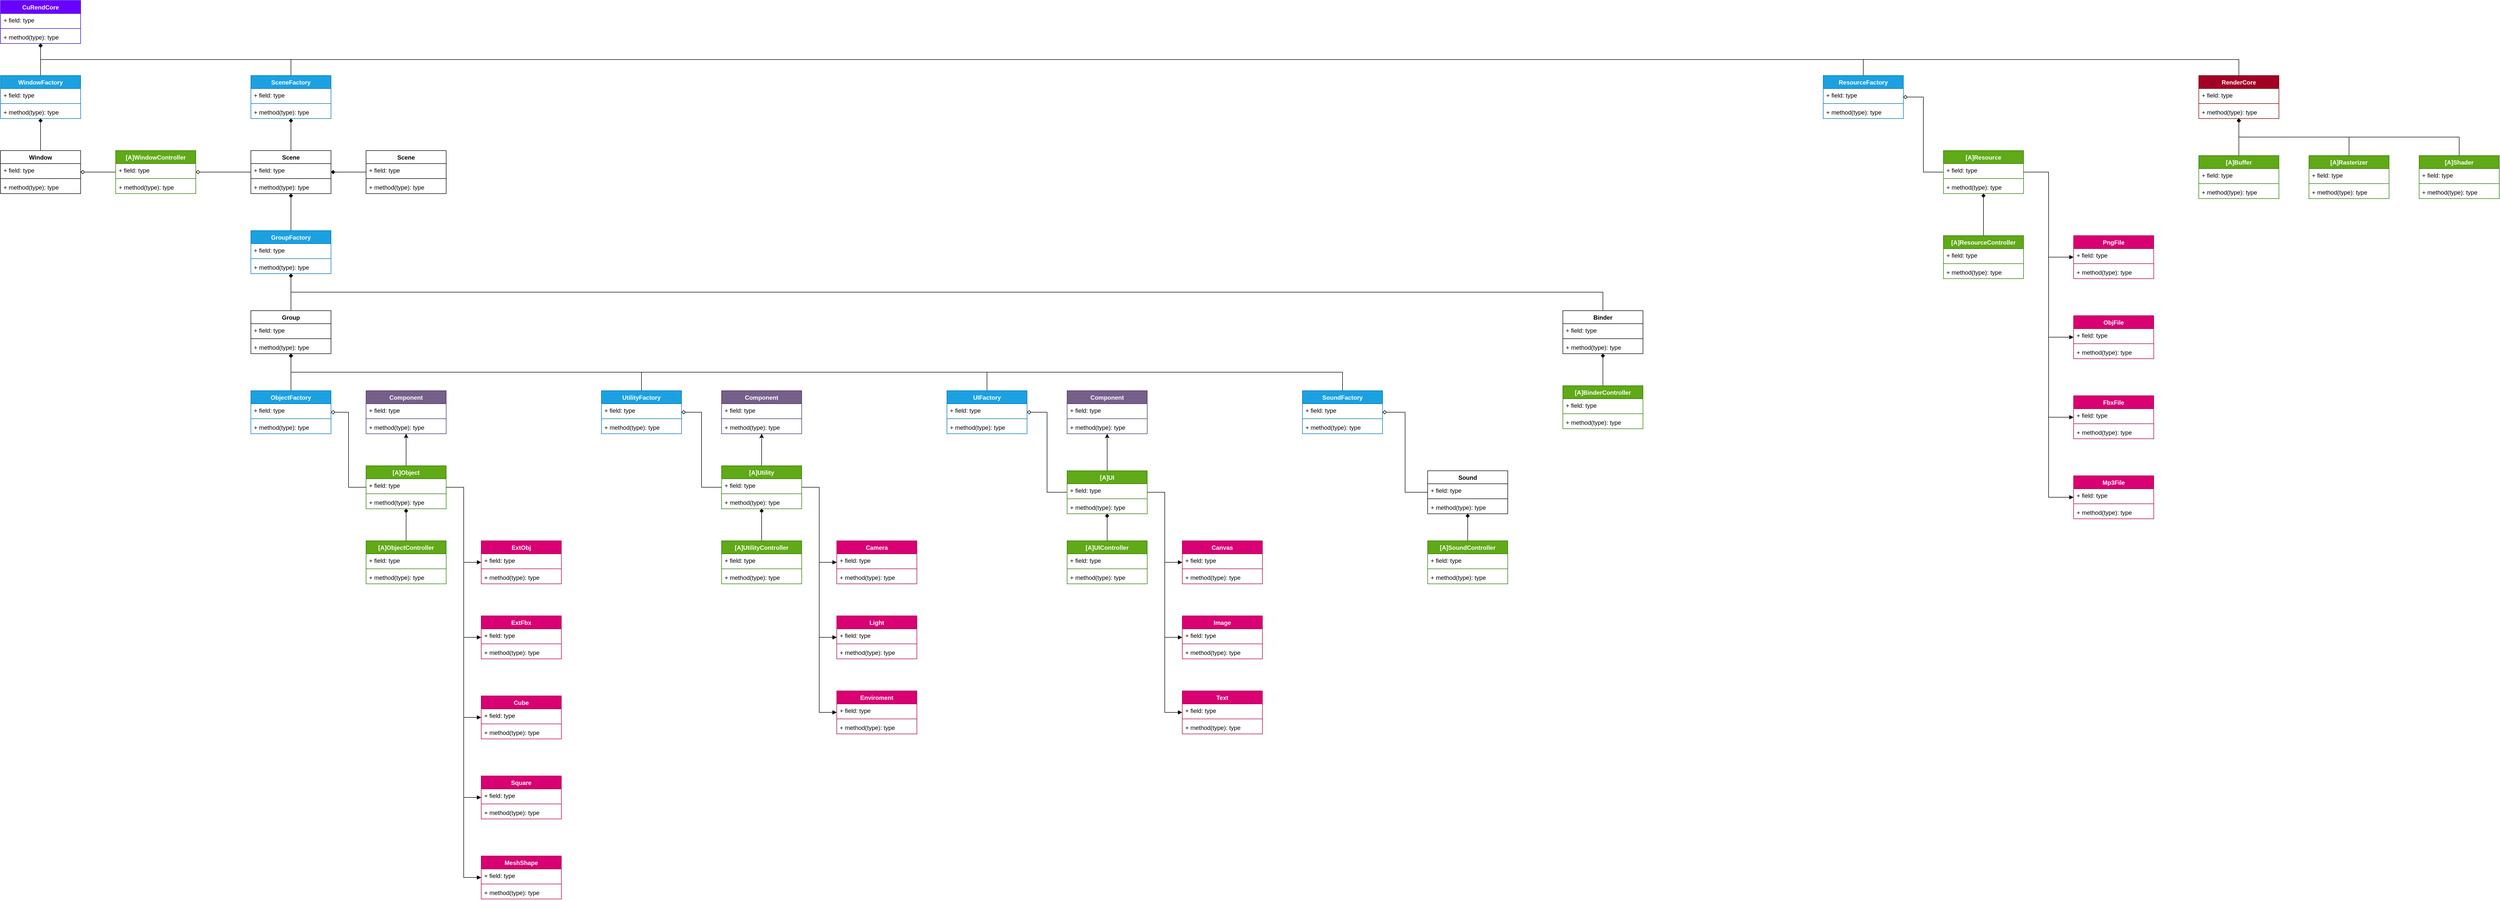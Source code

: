 <mxfile>
    <diagram id="C5RBs43oDa-KdzZeNtuy" name="Page-1">
        <mxGraphModel dx="1647" dy="947" grid="1" gridSize="10" guides="1" tooltips="1" connect="1" arrows="1" fold="1" page="0" pageScale="1" pageWidth="827" pageHeight="1169" math="0" shadow="0">
            <root>
                <mxCell id="WIyWlLk6GJQsqaUBKTNV-0"/>
                <mxCell id="WIyWlLk6GJQsqaUBKTNV-1" parent="WIyWlLk6GJQsqaUBKTNV-0"/>
                <mxCell id="FD1IymP8egUa7v1i3MxI-18" style="edgeStyle=orthogonalEdgeStyle;rounded=0;orthogonalLoop=1;jettySize=auto;html=1;startArrow=diamond;startFill=1;endArrow=none;endFill=0;" parent="WIyWlLk6GJQsqaUBKTNV-1" source="FD1IymP8egUa7v1i3MxI-1" target="FD1IymP8egUa7v1i3MxI-13" edge="1">
                    <mxGeometry relative="1" as="geometry"/>
                </mxCell>
                <mxCell id="FD1IymP8egUa7v1i3MxI-1" value="CuRendCore" style="swimlane;fontStyle=1;align=center;verticalAlign=top;childLayout=stackLayout;horizontal=1;startSize=26;horizontalStack=0;resizeParent=1;resizeParentMax=0;resizeLast=0;collapsible=1;marginBottom=0;fillColor=#6a00ff;fontColor=#ffffff;strokeColor=#3700CC;" parent="WIyWlLk6GJQsqaUBKTNV-1" vertex="1">
                    <mxGeometry x="250" y="250" width="160" height="86" as="geometry"/>
                </mxCell>
                <mxCell id="FD1IymP8egUa7v1i3MxI-2" value="+ field: type" style="text;strokeColor=none;fillColor=none;align=left;verticalAlign=top;spacingLeft=4;spacingRight=4;overflow=hidden;rotatable=0;points=[[0,0.5],[1,0.5]];portConstraint=eastwest;" parent="FD1IymP8egUa7v1i3MxI-1" vertex="1">
                    <mxGeometry y="26" width="160" height="26" as="geometry"/>
                </mxCell>
                <mxCell id="FD1IymP8egUa7v1i3MxI-3" value="" style="line;strokeWidth=1;fillColor=none;align=left;verticalAlign=middle;spacingTop=-1;spacingLeft=3;spacingRight=3;rotatable=0;labelPosition=right;points=[];portConstraint=eastwest;strokeColor=inherit;" parent="FD1IymP8egUa7v1i3MxI-1" vertex="1">
                    <mxGeometry y="52" width="160" height="8" as="geometry"/>
                </mxCell>
                <mxCell id="FD1IymP8egUa7v1i3MxI-4" value="+ method(type): type" style="text;strokeColor=none;fillColor=none;align=left;verticalAlign=top;spacingLeft=4;spacingRight=4;overflow=hidden;rotatable=0;points=[[0,0.5],[1,0.5]];portConstraint=eastwest;" parent="FD1IymP8egUa7v1i3MxI-1" vertex="1">
                    <mxGeometry y="60" width="160" height="26" as="geometry"/>
                </mxCell>
                <mxCell id="FD1IymP8egUa7v1i3MxI-13" value="WindowFactory" style="swimlane;fontStyle=1;align=center;verticalAlign=top;childLayout=stackLayout;horizontal=1;startSize=26;horizontalStack=0;resizeParent=1;resizeParentMax=0;resizeLast=0;collapsible=1;marginBottom=0;fillColor=#1ba1e2;fontColor=#ffffff;strokeColor=#006EAF;" parent="WIyWlLk6GJQsqaUBKTNV-1" vertex="1">
                    <mxGeometry x="250" y="400" width="160" height="86" as="geometry"/>
                </mxCell>
                <mxCell id="FD1IymP8egUa7v1i3MxI-14" value="+ field: type" style="text;strokeColor=none;fillColor=none;align=left;verticalAlign=top;spacingLeft=4;spacingRight=4;overflow=hidden;rotatable=0;points=[[0,0.5],[1,0.5]];portConstraint=eastwest;" parent="FD1IymP8egUa7v1i3MxI-13" vertex="1">
                    <mxGeometry y="26" width="160" height="26" as="geometry"/>
                </mxCell>
                <mxCell id="FD1IymP8egUa7v1i3MxI-15" value="" style="line;strokeWidth=1;fillColor=none;align=left;verticalAlign=middle;spacingTop=-1;spacingLeft=3;spacingRight=3;rotatable=0;labelPosition=right;points=[];portConstraint=eastwest;strokeColor=inherit;" parent="FD1IymP8egUa7v1i3MxI-13" vertex="1">
                    <mxGeometry y="52" width="160" height="8" as="geometry"/>
                </mxCell>
                <mxCell id="FD1IymP8egUa7v1i3MxI-16" value="+ method(type): type" style="text;strokeColor=none;fillColor=none;align=left;verticalAlign=top;spacingLeft=4;spacingRight=4;overflow=hidden;rotatable=0;points=[[0,0.5],[1,0.5]];portConstraint=eastwest;" parent="FD1IymP8egUa7v1i3MxI-13" vertex="1">
                    <mxGeometry y="60" width="160" height="26" as="geometry"/>
                </mxCell>
                <mxCell id="FD1IymP8egUa7v1i3MxI-19" value="Window" style="swimlane;fontStyle=1;align=center;verticalAlign=top;childLayout=stackLayout;horizontal=1;startSize=26;horizontalStack=0;resizeParent=1;resizeParentMax=0;resizeLast=0;collapsible=1;marginBottom=0;" parent="WIyWlLk6GJQsqaUBKTNV-1" vertex="1">
                    <mxGeometry x="250" y="550" width="160" height="86" as="geometry"/>
                </mxCell>
                <mxCell id="FD1IymP8egUa7v1i3MxI-20" value="+ field: type" style="text;strokeColor=none;fillColor=none;align=left;verticalAlign=top;spacingLeft=4;spacingRight=4;overflow=hidden;rotatable=0;points=[[0,0.5],[1,0.5]];portConstraint=eastwest;" parent="FD1IymP8egUa7v1i3MxI-19" vertex="1">
                    <mxGeometry y="26" width="160" height="26" as="geometry"/>
                </mxCell>
                <mxCell id="FD1IymP8egUa7v1i3MxI-21" value="" style="line;strokeWidth=1;fillColor=none;align=left;verticalAlign=middle;spacingTop=-1;spacingLeft=3;spacingRight=3;rotatable=0;labelPosition=right;points=[];portConstraint=eastwest;strokeColor=inherit;" parent="FD1IymP8egUa7v1i3MxI-19" vertex="1">
                    <mxGeometry y="52" width="160" height="8" as="geometry"/>
                </mxCell>
                <mxCell id="FD1IymP8egUa7v1i3MxI-22" value="+ method(type): type" style="text;strokeColor=none;fillColor=none;align=left;verticalAlign=top;spacingLeft=4;spacingRight=4;overflow=hidden;rotatable=0;points=[[0,0.5],[1,0.5]];portConstraint=eastwest;" parent="FD1IymP8egUa7v1i3MxI-19" vertex="1">
                    <mxGeometry y="60" width="160" height="26" as="geometry"/>
                </mxCell>
                <mxCell id="FD1IymP8egUa7v1i3MxI-29" style="edgeStyle=orthogonalEdgeStyle;rounded=0;orthogonalLoop=1;jettySize=auto;html=1;startArrow=none;startFill=0;endArrow=diamond;endFill=1;" parent="WIyWlLk6GJQsqaUBKTNV-1" source="FD1IymP8egUa7v1i3MxI-19" target="FD1IymP8egUa7v1i3MxI-13" edge="1">
                    <mxGeometry relative="1" as="geometry">
                        <mxPoint x="330" y="550" as="sourcePoint"/>
                    </mxGeometry>
                </mxCell>
                <mxCell id="FD1IymP8egUa7v1i3MxI-34" style="edgeStyle=orthogonalEdgeStyle;rounded=0;orthogonalLoop=1;jettySize=auto;html=1;startArrow=none;startFill=0;endArrow=diamond;endFill=0;" parent="WIyWlLk6GJQsqaUBKTNV-1" source="FD1IymP8egUa7v1i3MxI-30" target="FD1IymP8egUa7v1i3MxI-19" edge="1">
                    <mxGeometry relative="1" as="geometry"/>
                </mxCell>
                <mxCell id="FD1IymP8egUa7v1i3MxI-30" value="[A]WindowController" style="swimlane;fontStyle=1;align=center;verticalAlign=top;childLayout=stackLayout;horizontal=1;startSize=26;horizontalStack=0;resizeParent=1;resizeParentMax=0;resizeLast=0;collapsible=1;marginBottom=0;fillColor=#60a917;fontColor=#ffffff;strokeColor=#2D7600;" parent="WIyWlLk6GJQsqaUBKTNV-1" vertex="1">
                    <mxGeometry x="480" y="550" width="160" height="86" as="geometry"/>
                </mxCell>
                <mxCell id="FD1IymP8egUa7v1i3MxI-31" value="+ field: type" style="text;strokeColor=none;fillColor=none;align=left;verticalAlign=top;spacingLeft=4;spacingRight=4;overflow=hidden;rotatable=0;points=[[0,0.5],[1,0.5]];portConstraint=eastwest;" parent="FD1IymP8egUa7v1i3MxI-30" vertex="1">
                    <mxGeometry y="26" width="160" height="26" as="geometry"/>
                </mxCell>
                <mxCell id="FD1IymP8egUa7v1i3MxI-32" value="" style="line;strokeWidth=1;fillColor=none;align=left;verticalAlign=middle;spacingTop=-1;spacingLeft=3;spacingRight=3;rotatable=0;labelPosition=right;points=[];portConstraint=eastwest;strokeColor=inherit;" parent="FD1IymP8egUa7v1i3MxI-30" vertex="1">
                    <mxGeometry y="52" width="160" height="8" as="geometry"/>
                </mxCell>
                <mxCell id="FD1IymP8egUa7v1i3MxI-33" value="+ method(type): type" style="text;strokeColor=none;fillColor=none;align=left;verticalAlign=top;spacingLeft=4;spacingRight=4;overflow=hidden;rotatable=0;points=[[0,0.5],[1,0.5]];portConstraint=eastwest;" parent="FD1IymP8egUa7v1i3MxI-30" vertex="1">
                    <mxGeometry y="60" width="160" height="26" as="geometry"/>
                </mxCell>
                <mxCell id="FD1IymP8egUa7v1i3MxI-39" style="edgeStyle=elbowEdgeStyle;rounded=0;orthogonalLoop=1;jettySize=auto;html=1;startArrow=none;startFill=0;endArrow=diamond;endFill=0;elbow=vertical;" parent="WIyWlLk6GJQsqaUBKTNV-1" source="FD1IymP8egUa7v1i3MxI-35" target="FD1IymP8egUa7v1i3MxI-1" edge="1">
                    <mxGeometry relative="1" as="geometry"/>
                </mxCell>
                <mxCell id="FD1IymP8egUa7v1i3MxI-35" value="SceneFactory" style="swimlane;fontStyle=1;align=center;verticalAlign=top;childLayout=stackLayout;horizontal=1;startSize=26;horizontalStack=0;resizeParent=1;resizeParentMax=0;resizeLast=0;collapsible=1;marginBottom=0;fillColor=#1ba1e2;fontColor=#ffffff;strokeColor=#006EAF;" parent="WIyWlLk6GJQsqaUBKTNV-1" vertex="1">
                    <mxGeometry x="750" y="400" width="160" height="86" as="geometry"/>
                </mxCell>
                <mxCell id="FD1IymP8egUa7v1i3MxI-36" value="+ field: type" style="text;strokeColor=none;fillColor=none;align=left;verticalAlign=top;spacingLeft=4;spacingRight=4;overflow=hidden;rotatable=0;points=[[0,0.5],[1,0.5]];portConstraint=eastwest;" parent="FD1IymP8egUa7v1i3MxI-35" vertex="1">
                    <mxGeometry y="26" width="160" height="26" as="geometry"/>
                </mxCell>
                <mxCell id="FD1IymP8egUa7v1i3MxI-37" value="" style="line;strokeWidth=1;fillColor=none;align=left;verticalAlign=middle;spacingTop=-1;spacingLeft=3;spacingRight=3;rotatable=0;labelPosition=right;points=[];portConstraint=eastwest;strokeColor=inherit;" parent="FD1IymP8egUa7v1i3MxI-35" vertex="1">
                    <mxGeometry y="52" width="160" height="8" as="geometry"/>
                </mxCell>
                <mxCell id="FD1IymP8egUa7v1i3MxI-38" value="+ method(type): type" style="text;strokeColor=none;fillColor=none;align=left;verticalAlign=top;spacingLeft=4;spacingRight=4;overflow=hidden;rotatable=0;points=[[0,0.5],[1,0.5]];portConstraint=eastwest;" parent="FD1IymP8egUa7v1i3MxI-35" vertex="1">
                    <mxGeometry y="60" width="160" height="26" as="geometry"/>
                </mxCell>
                <mxCell id="FD1IymP8egUa7v1i3MxI-44" style="edgeStyle=elbowEdgeStyle;rounded=0;orthogonalLoop=1;jettySize=auto;html=1;startArrow=none;startFill=0;endArrow=diamond;endFill=1;" parent="WIyWlLk6GJQsqaUBKTNV-1" source="FD1IymP8egUa7v1i3MxI-40" target="FD1IymP8egUa7v1i3MxI-35" edge="1">
                    <mxGeometry relative="1" as="geometry"/>
                </mxCell>
                <mxCell id="41" style="edgeStyle=elbowEdgeStyle;html=1;rounded=0;endArrow=diamond;endFill=0;" parent="WIyWlLk6GJQsqaUBKTNV-1" source="FD1IymP8egUa7v1i3MxI-40" target="FD1IymP8egUa7v1i3MxI-30" edge="1">
                    <mxGeometry relative="1" as="geometry"/>
                </mxCell>
                <mxCell id="FD1IymP8egUa7v1i3MxI-40" value="Scene" style="swimlane;fontStyle=1;align=center;verticalAlign=top;childLayout=stackLayout;horizontal=1;startSize=26;horizontalStack=0;resizeParent=1;resizeParentMax=0;resizeLast=0;collapsible=1;marginBottom=0;" parent="WIyWlLk6GJQsqaUBKTNV-1" vertex="1">
                    <mxGeometry x="750" y="550" width="160" height="86" as="geometry"/>
                </mxCell>
                <mxCell id="FD1IymP8egUa7v1i3MxI-41" value="+ field: type" style="text;strokeColor=none;fillColor=none;align=left;verticalAlign=top;spacingLeft=4;spacingRight=4;overflow=hidden;rotatable=0;points=[[0,0.5],[1,0.5]];portConstraint=eastwest;" parent="FD1IymP8egUa7v1i3MxI-40" vertex="1">
                    <mxGeometry y="26" width="160" height="26" as="geometry"/>
                </mxCell>
                <mxCell id="FD1IymP8egUa7v1i3MxI-42" value="" style="line;strokeWidth=1;fillColor=none;align=left;verticalAlign=middle;spacingTop=-1;spacingLeft=3;spacingRight=3;rotatable=0;labelPosition=right;points=[];portConstraint=eastwest;strokeColor=inherit;" parent="FD1IymP8egUa7v1i3MxI-40" vertex="1">
                    <mxGeometry y="52" width="160" height="8" as="geometry"/>
                </mxCell>
                <mxCell id="FD1IymP8egUa7v1i3MxI-43" value="+ method(type): type" style="text;strokeColor=none;fillColor=none;align=left;verticalAlign=top;spacingLeft=4;spacingRight=4;overflow=hidden;rotatable=0;points=[[0,0.5],[1,0.5]];portConstraint=eastwest;" parent="FD1IymP8egUa7v1i3MxI-40" vertex="1">
                    <mxGeometry y="60" width="160" height="26" as="geometry"/>
                </mxCell>
                <mxCell id="FD1IymP8egUa7v1i3MxI-83" style="edgeStyle=elbowEdgeStyle;rounded=0;orthogonalLoop=1;jettySize=auto;html=1;startArrow=none;startFill=0;endArrow=diamond;endFill=1;" parent="WIyWlLk6GJQsqaUBKTNV-1" source="FD1IymP8egUa7v1i3MxI-50" target="FD1IymP8egUa7v1i3MxI-65" edge="1">
                    <mxGeometry relative="1" as="geometry"/>
                </mxCell>
                <mxCell id="FD1IymP8egUa7v1i3MxI-50" value="ObjectFactory" style="swimlane;fontStyle=1;align=center;verticalAlign=top;childLayout=stackLayout;horizontal=1;startSize=26;horizontalStack=0;resizeParent=1;resizeParentMax=0;resizeLast=0;collapsible=1;marginBottom=0;fillColor=#1ba1e2;fontColor=#ffffff;strokeColor=#006EAF;" parent="WIyWlLk6GJQsqaUBKTNV-1" vertex="1">
                    <mxGeometry x="750" y="1030" width="160" height="86" as="geometry"/>
                </mxCell>
                <mxCell id="FD1IymP8egUa7v1i3MxI-51" value="+ field: type" style="text;strokeColor=none;fillColor=none;align=left;verticalAlign=top;spacingLeft=4;spacingRight=4;overflow=hidden;rotatable=0;points=[[0,0.5],[1,0.5]];portConstraint=eastwest;" parent="FD1IymP8egUa7v1i3MxI-50" vertex="1">
                    <mxGeometry y="26" width="160" height="26" as="geometry"/>
                </mxCell>
                <mxCell id="FD1IymP8egUa7v1i3MxI-52" value="" style="line;strokeWidth=1;fillColor=none;align=left;verticalAlign=middle;spacingTop=-1;spacingLeft=3;spacingRight=3;rotatable=0;labelPosition=right;points=[];portConstraint=eastwest;strokeColor=inherit;" parent="FD1IymP8egUa7v1i3MxI-50" vertex="1">
                    <mxGeometry y="52" width="160" height="8" as="geometry"/>
                </mxCell>
                <mxCell id="FD1IymP8egUa7v1i3MxI-53" value="+ method(type): type" style="text;strokeColor=none;fillColor=none;align=left;verticalAlign=top;spacingLeft=4;spacingRight=4;overflow=hidden;rotatable=0;points=[[0,0.5],[1,0.5]];portConstraint=eastwest;" parent="FD1IymP8egUa7v1i3MxI-50" vertex="1">
                    <mxGeometry y="60" width="160" height="26" as="geometry"/>
                </mxCell>
                <mxCell id="FD1IymP8egUa7v1i3MxI-84" style="edgeStyle=elbowEdgeStyle;rounded=0;orthogonalLoop=1;jettySize=auto;html=1;startArrow=none;startFill=0;endArrow=diamond;endFill=1;elbow=vertical;" parent="WIyWlLk6GJQsqaUBKTNV-1" source="FD1IymP8egUa7v1i3MxI-55" target="FD1IymP8egUa7v1i3MxI-65" edge="1">
                    <mxGeometry relative="1" as="geometry"/>
                </mxCell>
                <mxCell id="FD1IymP8egUa7v1i3MxI-55" value="UIFactory" style="swimlane;fontStyle=1;align=center;verticalAlign=top;childLayout=stackLayout;horizontal=1;startSize=26;horizontalStack=0;resizeParent=1;resizeParentMax=0;resizeLast=0;collapsible=1;marginBottom=0;fillColor=#1ba1e2;fontColor=#ffffff;strokeColor=#006EAF;" parent="WIyWlLk6GJQsqaUBKTNV-1" vertex="1">
                    <mxGeometry x="2140" y="1030" width="160" height="86" as="geometry"/>
                </mxCell>
                <mxCell id="FD1IymP8egUa7v1i3MxI-56" value="+ field: type" style="text;strokeColor=none;fillColor=none;align=left;verticalAlign=top;spacingLeft=4;spacingRight=4;overflow=hidden;rotatable=0;points=[[0,0.5],[1,0.5]];portConstraint=eastwest;" parent="FD1IymP8egUa7v1i3MxI-55" vertex="1">
                    <mxGeometry y="26" width="160" height="26" as="geometry"/>
                </mxCell>
                <mxCell id="FD1IymP8egUa7v1i3MxI-57" value="" style="line;strokeWidth=1;fillColor=none;align=left;verticalAlign=middle;spacingTop=-1;spacingLeft=3;spacingRight=3;rotatable=0;labelPosition=right;points=[];portConstraint=eastwest;strokeColor=inherit;" parent="FD1IymP8egUa7v1i3MxI-55" vertex="1">
                    <mxGeometry y="52" width="160" height="8" as="geometry"/>
                </mxCell>
                <mxCell id="FD1IymP8egUa7v1i3MxI-58" value="+ method(type): type" style="text;strokeColor=none;fillColor=none;align=left;verticalAlign=top;spacingLeft=4;spacingRight=4;overflow=hidden;rotatable=0;points=[[0,0.5],[1,0.5]];portConstraint=eastwest;" parent="FD1IymP8egUa7v1i3MxI-55" vertex="1">
                    <mxGeometry y="60" width="160" height="26" as="geometry"/>
                </mxCell>
                <mxCell id="FD1IymP8egUa7v1i3MxI-85" style="edgeStyle=elbowEdgeStyle;rounded=0;orthogonalLoop=1;jettySize=auto;elbow=vertical;html=1;startArrow=none;startFill=0;endArrow=diamond;endFill=1;" parent="WIyWlLk6GJQsqaUBKTNV-1" source="FD1IymP8egUa7v1i3MxI-60" target="FD1IymP8egUa7v1i3MxI-65" edge="1">
                    <mxGeometry relative="1" as="geometry"/>
                </mxCell>
                <mxCell id="FD1IymP8egUa7v1i3MxI-60" value="SoundFactory" style="swimlane;fontStyle=1;align=center;verticalAlign=top;childLayout=stackLayout;horizontal=1;startSize=26;horizontalStack=0;resizeParent=1;resizeParentMax=0;resizeLast=0;collapsible=1;marginBottom=0;fillColor=#1ba1e2;fontColor=#ffffff;strokeColor=#006EAF;" parent="WIyWlLk6GJQsqaUBKTNV-1" vertex="1">
                    <mxGeometry x="2850" y="1030" width="160" height="86" as="geometry"/>
                </mxCell>
                <mxCell id="FD1IymP8egUa7v1i3MxI-61" value="+ field: type" style="text;strokeColor=none;fillColor=none;align=left;verticalAlign=top;spacingLeft=4;spacingRight=4;overflow=hidden;rotatable=0;points=[[0,0.5],[1,0.5]];portConstraint=eastwest;" parent="FD1IymP8egUa7v1i3MxI-60" vertex="1">
                    <mxGeometry y="26" width="160" height="26" as="geometry"/>
                </mxCell>
                <mxCell id="FD1IymP8egUa7v1i3MxI-62" value="" style="line;strokeWidth=1;fillColor=none;align=left;verticalAlign=middle;spacingTop=-1;spacingLeft=3;spacingRight=3;rotatable=0;labelPosition=right;points=[];portConstraint=eastwest;strokeColor=inherit;" parent="FD1IymP8egUa7v1i3MxI-60" vertex="1">
                    <mxGeometry y="52" width="160" height="8" as="geometry"/>
                </mxCell>
                <mxCell id="FD1IymP8egUa7v1i3MxI-63" value="+ method(type): type" style="text;strokeColor=none;fillColor=none;align=left;verticalAlign=top;spacingLeft=4;spacingRight=4;overflow=hidden;rotatable=0;points=[[0,0.5],[1,0.5]];portConstraint=eastwest;" parent="FD1IymP8egUa7v1i3MxI-60" vertex="1">
                    <mxGeometry y="60" width="160" height="26" as="geometry"/>
                </mxCell>
                <mxCell id="8" style="edgeStyle=none;html=1;startArrow=none;startFill=0;endArrow=diamond;endFill=1;" parent="WIyWlLk6GJQsqaUBKTNV-1" source="FD1IymP8egUa7v1i3MxI-65" target="0" edge="1">
                    <mxGeometry relative="1" as="geometry"/>
                </mxCell>
                <mxCell id="FD1IymP8egUa7v1i3MxI-65" value="Group" style="swimlane;fontStyle=1;align=center;verticalAlign=top;childLayout=stackLayout;horizontal=1;startSize=26;horizontalStack=0;resizeParent=1;resizeParentMax=0;resizeLast=0;collapsible=1;marginBottom=0;" parent="WIyWlLk6GJQsqaUBKTNV-1" vertex="1">
                    <mxGeometry x="750" y="870" width="160" height="86" as="geometry"/>
                </mxCell>
                <mxCell id="FD1IymP8egUa7v1i3MxI-66" value="+ field: type" style="text;strokeColor=none;fillColor=none;align=left;verticalAlign=top;spacingLeft=4;spacingRight=4;overflow=hidden;rotatable=0;points=[[0,0.5],[1,0.5]];portConstraint=eastwest;" parent="FD1IymP8egUa7v1i3MxI-65" vertex="1">
                    <mxGeometry y="26" width="160" height="26" as="geometry"/>
                </mxCell>
                <mxCell id="FD1IymP8egUa7v1i3MxI-67" value="" style="line;strokeWidth=1;fillColor=none;align=left;verticalAlign=middle;spacingTop=-1;spacingLeft=3;spacingRight=3;rotatable=0;labelPosition=right;points=[];portConstraint=eastwest;strokeColor=inherit;" parent="FD1IymP8egUa7v1i3MxI-65" vertex="1">
                    <mxGeometry y="52" width="160" height="8" as="geometry"/>
                </mxCell>
                <mxCell id="FD1IymP8egUa7v1i3MxI-68" value="+ method(type): type" style="text;strokeColor=none;fillColor=none;align=left;verticalAlign=top;spacingLeft=4;spacingRight=4;overflow=hidden;rotatable=0;points=[[0,0.5],[1,0.5]];portConstraint=eastwest;" parent="FD1IymP8egUa7v1i3MxI-65" vertex="1">
                    <mxGeometry y="60" width="160" height="26" as="geometry"/>
                </mxCell>
                <mxCell id="FD1IymP8egUa7v1i3MxI-90" style="edgeStyle=orthogonalEdgeStyle;rounded=0;orthogonalLoop=1;jettySize=auto;html=1;startArrow=none;startFill=0;endArrow=diamond;endFill=1;elbow=vertical;" parent="WIyWlLk6GJQsqaUBKTNV-1" source="FD1IymP8egUa7v1i3MxI-86" target="FD1IymP8egUa7v1i3MxI-116" edge="1">
                    <mxGeometry relative="1" as="geometry"/>
                </mxCell>
                <mxCell id="FD1IymP8egUa7v1i3MxI-86" value="[A]ObjectController" style="swimlane;fontStyle=1;align=center;verticalAlign=top;childLayout=stackLayout;horizontal=1;startSize=26;horizontalStack=0;resizeParent=1;resizeParentMax=0;resizeLast=0;collapsible=1;marginBottom=0;fillColor=#60a917;fontColor=#ffffff;strokeColor=#2D7600;" parent="WIyWlLk6GJQsqaUBKTNV-1" vertex="1">
                    <mxGeometry x="980" y="1330" width="160" height="86" as="geometry"/>
                </mxCell>
                <mxCell id="FD1IymP8egUa7v1i3MxI-87" value="+ field: type" style="text;strokeColor=none;fillColor=none;align=left;verticalAlign=top;spacingLeft=4;spacingRight=4;overflow=hidden;rotatable=0;points=[[0,0.5],[1,0.5]];portConstraint=eastwest;" parent="FD1IymP8egUa7v1i3MxI-86" vertex="1">
                    <mxGeometry y="26" width="160" height="26" as="geometry"/>
                </mxCell>
                <mxCell id="FD1IymP8egUa7v1i3MxI-88" value="" style="line;strokeWidth=1;fillColor=none;align=left;verticalAlign=middle;spacingTop=-1;spacingLeft=3;spacingRight=3;rotatable=0;labelPosition=right;points=[];portConstraint=eastwest;strokeColor=inherit;" parent="FD1IymP8egUa7v1i3MxI-86" vertex="1">
                    <mxGeometry y="52" width="160" height="8" as="geometry"/>
                </mxCell>
                <mxCell id="FD1IymP8egUa7v1i3MxI-89" value="+ method(type): type" style="text;strokeColor=none;fillColor=none;align=left;verticalAlign=top;spacingLeft=4;spacingRight=4;overflow=hidden;rotatable=0;points=[[0,0.5],[1,0.5]];portConstraint=eastwest;" parent="FD1IymP8egUa7v1i3MxI-86" vertex="1">
                    <mxGeometry y="60" width="160" height="26" as="geometry"/>
                </mxCell>
                <mxCell id="FD1IymP8egUa7v1i3MxI-95" style="edgeStyle=orthogonalEdgeStyle;rounded=0;orthogonalLoop=1;jettySize=auto;html=1;startArrow=none;startFill=0;endArrow=diamond;endFill=1;elbow=vertical;" parent="WIyWlLk6GJQsqaUBKTNV-1" source="FD1IymP8egUa7v1i3MxI-91" target="8HXWOF0lawSCE01UWh6Q-59" edge="1">
                    <mxGeometry relative="1" as="geometry"/>
                </mxCell>
                <mxCell id="FD1IymP8egUa7v1i3MxI-91" value="[A]UIController" style="swimlane;fontStyle=1;align=center;verticalAlign=top;childLayout=stackLayout;horizontal=1;startSize=26;horizontalStack=0;resizeParent=1;resizeParentMax=0;resizeLast=0;collapsible=1;marginBottom=0;fillColor=#60a917;fontColor=#ffffff;strokeColor=#2D7600;" parent="WIyWlLk6GJQsqaUBKTNV-1" vertex="1">
                    <mxGeometry x="2380" y="1330" width="160" height="86" as="geometry"/>
                </mxCell>
                <mxCell id="FD1IymP8egUa7v1i3MxI-92" value="+ field: type" style="text;strokeColor=none;fillColor=none;align=left;verticalAlign=top;spacingLeft=4;spacingRight=4;overflow=hidden;rotatable=0;points=[[0,0.5],[1,0.5]];portConstraint=eastwest;" parent="FD1IymP8egUa7v1i3MxI-91" vertex="1">
                    <mxGeometry y="26" width="160" height="26" as="geometry"/>
                </mxCell>
                <mxCell id="FD1IymP8egUa7v1i3MxI-93" value="" style="line;strokeWidth=1;fillColor=none;align=left;verticalAlign=middle;spacingTop=-1;spacingLeft=3;spacingRight=3;rotatable=0;labelPosition=right;points=[];portConstraint=eastwest;strokeColor=inherit;" parent="FD1IymP8egUa7v1i3MxI-91" vertex="1">
                    <mxGeometry y="52" width="160" height="8" as="geometry"/>
                </mxCell>
                <mxCell id="FD1IymP8egUa7v1i3MxI-94" value="+ method(type): type" style="text;strokeColor=none;fillColor=none;align=left;verticalAlign=top;spacingLeft=4;spacingRight=4;overflow=hidden;rotatable=0;points=[[0,0.5],[1,0.5]];portConstraint=eastwest;" parent="FD1IymP8egUa7v1i3MxI-91" vertex="1">
                    <mxGeometry y="60" width="160" height="26" as="geometry"/>
                </mxCell>
                <mxCell id="FD1IymP8egUa7v1i3MxI-100" style="edgeStyle=orthogonalEdgeStyle;rounded=0;orthogonalLoop=1;jettySize=auto;html=1;startArrow=none;startFill=0;endArrow=diamond;endFill=1;elbow=vertical;" parent="WIyWlLk6GJQsqaUBKTNV-1" source="FD1IymP8egUa7v1i3MxI-96" target="8HXWOF0lawSCE01UWh6Q-87" edge="1">
                    <mxGeometry relative="1" as="geometry"/>
                </mxCell>
                <mxCell id="FD1IymP8egUa7v1i3MxI-96" value="[A]SoundController" style="swimlane;fontStyle=1;align=center;verticalAlign=top;childLayout=stackLayout;horizontal=1;startSize=26;horizontalStack=0;resizeParent=1;resizeParentMax=0;resizeLast=0;collapsible=1;marginBottom=0;fillColor=#60a917;fontColor=#ffffff;strokeColor=#2D7600;" parent="WIyWlLk6GJQsqaUBKTNV-1" vertex="1">
                    <mxGeometry x="3100" y="1330" width="160" height="86" as="geometry"/>
                </mxCell>
                <mxCell id="FD1IymP8egUa7v1i3MxI-97" value="+ field: type" style="text;strokeColor=none;fillColor=none;align=left;verticalAlign=top;spacingLeft=4;spacingRight=4;overflow=hidden;rotatable=0;points=[[0,0.5],[1,0.5]];portConstraint=eastwest;" parent="FD1IymP8egUa7v1i3MxI-96" vertex="1">
                    <mxGeometry y="26" width="160" height="26" as="geometry"/>
                </mxCell>
                <mxCell id="FD1IymP8egUa7v1i3MxI-98" value="" style="line;strokeWidth=1;fillColor=none;align=left;verticalAlign=middle;spacingTop=-1;spacingLeft=3;spacingRight=3;rotatable=0;labelPosition=right;points=[];portConstraint=eastwest;strokeColor=inherit;" parent="FD1IymP8egUa7v1i3MxI-96" vertex="1">
                    <mxGeometry y="52" width="160" height="8" as="geometry"/>
                </mxCell>
                <mxCell id="FD1IymP8egUa7v1i3MxI-99" value="+ method(type): type" style="text;strokeColor=none;fillColor=none;align=left;verticalAlign=top;spacingLeft=4;spacingRight=4;overflow=hidden;rotatable=0;points=[[0,0.5],[1,0.5]];portConstraint=eastwest;" parent="FD1IymP8egUa7v1i3MxI-96" vertex="1">
                    <mxGeometry y="60" width="160" height="26" as="geometry"/>
                </mxCell>
                <mxCell id="8HXWOF0lawSCE01UWh6Q-69" style="edgeStyle=elbowEdgeStyle;shape=connector;rounded=0;orthogonalLoop=1;jettySize=auto;html=1;strokeColor=default;align=center;verticalAlign=middle;fontFamily=Helvetica;fontSize=11;fontColor=default;labelBackgroundColor=default;startArrow=block;startFill=1;endArrow=none;endFill=0;" parent="WIyWlLk6GJQsqaUBKTNV-1" source="FD1IymP8egUa7v1i3MxI-101" target="8HXWOF0lawSCE01UWh6Q-64" edge="1">
                    <mxGeometry relative="1" as="geometry"/>
                </mxCell>
                <mxCell id="FD1IymP8egUa7v1i3MxI-101" value="Camera" style="swimlane;fontStyle=1;align=center;verticalAlign=top;childLayout=stackLayout;horizontal=1;startSize=26;horizontalStack=0;resizeParent=1;resizeParentMax=0;resizeLast=0;collapsible=1;marginBottom=0;fillColor=#d80073;fontColor=#ffffff;strokeColor=#A50040;" parent="WIyWlLk6GJQsqaUBKTNV-1" vertex="1">
                    <mxGeometry x="1920" y="1330" width="160" height="86" as="geometry"/>
                </mxCell>
                <mxCell id="FD1IymP8egUa7v1i3MxI-102" value="+ field: type" style="text;strokeColor=none;fillColor=none;align=left;verticalAlign=top;spacingLeft=4;spacingRight=4;overflow=hidden;rotatable=0;points=[[0,0.5],[1,0.5]];portConstraint=eastwest;" parent="FD1IymP8egUa7v1i3MxI-101" vertex="1">
                    <mxGeometry y="26" width="160" height="26" as="geometry"/>
                </mxCell>
                <mxCell id="FD1IymP8egUa7v1i3MxI-103" value="" style="line;strokeWidth=1;fillColor=none;align=left;verticalAlign=middle;spacingTop=-1;spacingLeft=3;spacingRight=3;rotatable=0;labelPosition=right;points=[];portConstraint=eastwest;strokeColor=inherit;" parent="FD1IymP8egUa7v1i3MxI-101" vertex="1">
                    <mxGeometry y="52" width="160" height="8" as="geometry"/>
                </mxCell>
                <mxCell id="FD1IymP8egUa7v1i3MxI-104" value="+ method(type): type" style="text;strokeColor=none;fillColor=none;align=left;verticalAlign=top;spacingLeft=4;spacingRight=4;overflow=hidden;rotatable=0;points=[[0,0.5],[1,0.5]];portConstraint=eastwest;" parent="FD1IymP8egUa7v1i3MxI-101" vertex="1">
                    <mxGeometry y="60" width="160" height="26" as="geometry"/>
                </mxCell>
                <mxCell id="8HXWOF0lawSCE01UWh6Q-70" style="edgeStyle=elbowEdgeStyle;shape=connector;rounded=0;orthogonalLoop=1;jettySize=auto;html=1;strokeColor=default;align=center;verticalAlign=middle;fontFamily=Helvetica;fontSize=11;fontColor=default;labelBackgroundColor=default;startArrow=block;startFill=1;endArrow=none;endFill=0;" parent="WIyWlLk6GJQsqaUBKTNV-1" source="FD1IymP8egUa7v1i3MxI-106" target="8HXWOF0lawSCE01UWh6Q-64" edge="1">
                    <mxGeometry relative="1" as="geometry"/>
                </mxCell>
                <mxCell id="FD1IymP8egUa7v1i3MxI-106" value="Light" style="swimlane;fontStyle=1;align=center;verticalAlign=top;childLayout=stackLayout;horizontal=1;startSize=26;horizontalStack=0;resizeParent=1;resizeParentMax=0;resizeLast=0;collapsible=1;marginBottom=0;fillColor=#d80073;fontColor=#ffffff;strokeColor=#A50040;" parent="WIyWlLk6GJQsqaUBKTNV-1" vertex="1">
                    <mxGeometry x="1920" y="1480" width="160" height="86" as="geometry"/>
                </mxCell>
                <mxCell id="FD1IymP8egUa7v1i3MxI-107" value="+ field: type" style="text;strokeColor=none;fillColor=none;align=left;verticalAlign=top;spacingLeft=4;spacingRight=4;overflow=hidden;rotatable=0;points=[[0,0.5],[1,0.5]];portConstraint=eastwest;" parent="FD1IymP8egUa7v1i3MxI-106" vertex="1">
                    <mxGeometry y="26" width="160" height="26" as="geometry"/>
                </mxCell>
                <mxCell id="FD1IymP8egUa7v1i3MxI-108" value="" style="line;strokeWidth=1;fillColor=none;align=left;verticalAlign=middle;spacingTop=-1;spacingLeft=3;spacingRight=3;rotatable=0;labelPosition=right;points=[];portConstraint=eastwest;strokeColor=inherit;" parent="FD1IymP8egUa7v1i3MxI-106" vertex="1">
                    <mxGeometry y="52" width="160" height="8" as="geometry"/>
                </mxCell>
                <mxCell id="FD1IymP8egUa7v1i3MxI-109" value="+ method(type): type" style="text;strokeColor=none;fillColor=none;align=left;verticalAlign=top;spacingLeft=4;spacingRight=4;overflow=hidden;rotatable=0;points=[[0,0.5],[1,0.5]];portConstraint=eastwest;" parent="FD1IymP8egUa7v1i3MxI-106" vertex="1">
                    <mxGeometry y="60" width="160" height="26" as="geometry"/>
                </mxCell>
                <mxCell id="8HXWOF0lawSCE01UWh6Q-71" style="edgeStyle=elbowEdgeStyle;shape=connector;rounded=0;orthogonalLoop=1;jettySize=auto;html=1;strokeColor=default;align=center;verticalAlign=middle;fontFamily=Helvetica;fontSize=11;fontColor=default;labelBackgroundColor=default;startArrow=block;startFill=1;endArrow=none;endFill=0;" parent="WIyWlLk6GJQsqaUBKTNV-1" source="FD1IymP8egUa7v1i3MxI-110" target="8HXWOF0lawSCE01UWh6Q-64" edge="1">
                    <mxGeometry relative="1" as="geometry"/>
                </mxCell>
                <mxCell id="FD1IymP8egUa7v1i3MxI-110" value="Enviroment" style="swimlane;fontStyle=1;align=center;verticalAlign=top;childLayout=stackLayout;horizontal=1;startSize=26;horizontalStack=0;resizeParent=1;resizeParentMax=0;resizeLast=0;collapsible=1;marginBottom=0;fillColor=#d80073;fontColor=#ffffff;strokeColor=#A50040;" parent="WIyWlLk6GJQsqaUBKTNV-1" vertex="1">
                    <mxGeometry x="1920" y="1630" width="160" height="86" as="geometry"/>
                </mxCell>
                <mxCell id="FD1IymP8egUa7v1i3MxI-111" value="+ field: type" style="text;strokeColor=none;fillColor=none;align=left;verticalAlign=top;spacingLeft=4;spacingRight=4;overflow=hidden;rotatable=0;points=[[0,0.5],[1,0.5]];portConstraint=eastwest;" parent="FD1IymP8egUa7v1i3MxI-110" vertex="1">
                    <mxGeometry y="26" width="160" height="26" as="geometry"/>
                </mxCell>
                <mxCell id="FD1IymP8egUa7v1i3MxI-112" value="" style="line;strokeWidth=1;fillColor=none;align=left;verticalAlign=middle;spacingTop=-1;spacingLeft=3;spacingRight=3;rotatable=0;labelPosition=right;points=[];portConstraint=eastwest;strokeColor=inherit;" parent="FD1IymP8egUa7v1i3MxI-110" vertex="1">
                    <mxGeometry y="52" width="160" height="8" as="geometry"/>
                </mxCell>
                <mxCell id="FD1IymP8egUa7v1i3MxI-113" value="+ method(type): type" style="text;strokeColor=none;fillColor=none;align=left;verticalAlign=top;spacingLeft=4;spacingRight=4;overflow=hidden;rotatable=0;points=[[0,0.5],[1,0.5]];portConstraint=eastwest;" parent="FD1IymP8egUa7v1i3MxI-110" vertex="1">
                    <mxGeometry y="60" width="160" height="26" as="geometry"/>
                </mxCell>
                <mxCell id="FD1IymP8egUa7v1i3MxI-120" style="edgeStyle=elbowEdgeStyle;rounded=0;orthogonalLoop=1;jettySize=auto;html=1;startArrow=none;startFill=0;endArrow=diamond;endFill=0;" parent="WIyWlLk6GJQsqaUBKTNV-1" source="FD1IymP8egUa7v1i3MxI-116" target="FD1IymP8egUa7v1i3MxI-50" edge="1">
                    <mxGeometry relative="1" as="geometry"/>
                </mxCell>
                <mxCell id="16" style="edgeStyle=elbowEdgeStyle;html=1;" parent="WIyWlLk6GJQsqaUBKTNV-1" source="FD1IymP8egUa7v1i3MxI-116" target="12" edge="1">
                    <mxGeometry relative="1" as="geometry"/>
                </mxCell>
                <mxCell id="FD1IymP8egUa7v1i3MxI-116" value="[A]Object" style="swimlane;fontStyle=1;align=center;verticalAlign=top;childLayout=stackLayout;horizontal=1;startSize=26;horizontalStack=0;resizeParent=1;resizeParentMax=0;resizeLast=0;collapsible=1;marginBottom=0;fillColor=#60a917;fontColor=#ffffff;strokeColor=#2D7600;" parent="WIyWlLk6GJQsqaUBKTNV-1" vertex="1">
                    <mxGeometry x="980" y="1180" width="160" height="86" as="geometry"/>
                </mxCell>
                <mxCell id="FD1IymP8egUa7v1i3MxI-117" value="+ field: type" style="text;strokeColor=none;fillColor=none;align=left;verticalAlign=top;spacingLeft=4;spacingRight=4;overflow=hidden;rotatable=0;points=[[0,0.5],[1,0.5]];portConstraint=eastwest;" parent="FD1IymP8egUa7v1i3MxI-116" vertex="1">
                    <mxGeometry y="26" width="160" height="26" as="geometry"/>
                </mxCell>
                <mxCell id="FD1IymP8egUa7v1i3MxI-118" value="" style="line;strokeWidth=1;fillColor=none;align=left;verticalAlign=middle;spacingTop=-1;spacingLeft=3;spacingRight=3;rotatable=0;labelPosition=right;points=[];portConstraint=eastwest;strokeColor=inherit;" parent="FD1IymP8egUa7v1i3MxI-116" vertex="1">
                    <mxGeometry y="52" width="160" height="8" as="geometry"/>
                </mxCell>
                <mxCell id="FD1IymP8egUa7v1i3MxI-119" value="+ method(type): type" style="text;strokeColor=none;fillColor=none;align=left;verticalAlign=top;spacingLeft=4;spacingRight=4;overflow=hidden;rotatable=0;points=[[0,0.5],[1,0.5]];portConstraint=eastwest;" parent="FD1IymP8egUa7v1i3MxI-116" vertex="1">
                    <mxGeometry y="60" width="160" height="26" as="geometry"/>
                </mxCell>
                <mxCell id="FD1IymP8egUa7v1i3MxI-125" style="edgeStyle=elbowEdgeStyle;rounded=0;orthogonalLoop=1;jettySize=auto;html=1;startArrow=block;startFill=1;endArrow=none;endFill=0;" parent="WIyWlLk6GJQsqaUBKTNV-1" source="FD1IymP8egUa7v1i3MxI-121" target="FD1IymP8egUa7v1i3MxI-116" edge="1">
                    <mxGeometry relative="1" as="geometry"/>
                </mxCell>
                <mxCell id="FD1IymP8egUa7v1i3MxI-121" value="ExtObj" style="swimlane;fontStyle=1;align=center;verticalAlign=top;childLayout=stackLayout;horizontal=1;startSize=26;horizontalStack=0;resizeParent=1;resizeParentMax=0;resizeLast=0;collapsible=1;marginBottom=0;fillColor=#d80073;fontColor=#ffffff;strokeColor=#A50040;" parent="WIyWlLk6GJQsqaUBKTNV-1" vertex="1">
                    <mxGeometry x="1210" y="1330" width="160" height="86" as="geometry"/>
                </mxCell>
                <mxCell id="FD1IymP8egUa7v1i3MxI-122" value="+ field: type" style="text;strokeColor=none;fillColor=none;align=left;verticalAlign=top;spacingLeft=4;spacingRight=4;overflow=hidden;rotatable=0;points=[[0,0.5],[1,0.5]];portConstraint=eastwest;" parent="FD1IymP8egUa7v1i3MxI-121" vertex="1">
                    <mxGeometry y="26" width="160" height="26" as="geometry"/>
                </mxCell>
                <mxCell id="FD1IymP8egUa7v1i3MxI-123" value="" style="line;strokeWidth=1;fillColor=none;align=left;verticalAlign=middle;spacingTop=-1;spacingLeft=3;spacingRight=3;rotatable=0;labelPosition=right;points=[];portConstraint=eastwest;strokeColor=inherit;" parent="FD1IymP8egUa7v1i3MxI-121" vertex="1">
                    <mxGeometry y="52" width="160" height="8" as="geometry"/>
                </mxCell>
                <mxCell id="FD1IymP8egUa7v1i3MxI-124" value="+ method(type): type" style="text;strokeColor=none;fillColor=none;align=left;verticalAlign=top;spacingLeft=4;spacingRight=4;overflow=hidden;rotatable=0;points=[[0,0.5],[1,0.5]];portConstraint=eastwest;" parent="FD1IymP8egUa7v1i3MxI-121" vertex="1">
                    <mxGeometry y="60" width="160" height="26" as="geometry"/>
                </mxCell>
                <mxCell id="FD1IymP8egUa7v1i3MxI-130" style="edgeStyle=elbowEdgeStyle;rounded=0;orthogonalLoop=1;jettySize=auto;html=1;startArrow=block;startFill=1;endArrow=none;endFill=0;" parent="WIyWlLk6GJQsqaUBKTNV-1" source="FD1IymP8egUa7v1i3MxI-126" target="FD1IymP8egUa7v1i3MxI-116" edge="1">
                    <mxGeometry relative="1" as="geometry"/>
                </mxCell>
                <mxCell id="FD1IymP8egUa7v1i3MxI-126" value="ExtFbx" style="swimlane;fontStyle=1;align=center;verticalAlign=top;childLayout=stackLayout;horizontal=1;startSize=26;horizontalStack=0;resizeParent=1;resizeParentMax=0;resizeLast=0;collapsible=1;marginBottom=0;fillColor=#d80073;fontColor=#ffffff;strokeColor=#A50040;" parent="WIyWlLk6GJQsqaUBKTNV-1" vertex="1">
                    <mxGeometry x="1210" y="1480" width="160" height="86" as="geometry"/>
                </mxCell>
                <mxCell id="FD1IymP8egUa7v1i3MxI-127" value="+ field: type" style="text;strokeColor=none;fillColor=none;align=left;verticalAlign=top;spacingLeft=4;spacingRight=4;overflow=hidden;rotatable=0;points=[[0,0.5],[1,0.5]];portConstraint=eastwest;" parent="FD1IymP8egUa7v1i3MxI-126" vertex="1">
                    <mxGeometry y="26" width="160" height="26" as="geometry"/>
                </mxCell>
                <mxCell id="FD1IymP8egUa7v1i3MxI-128" value="" style="line;strokeWidth=1;fillColor=none;align=left;verticalAlign=middle;spacingTop=-1;spacingLeft=3;spacingRight=3;rotatable=0;labelPosition=right;points=[];portConstraint=eastwest;strokeColor=inherit;" parent="FD1IymP8egUa7v1i3MxI-126" vertex="1">
                    <mxGeometry y="52" width="160" height="8" as="geometry"/>
                </mxCell>
                <mxCell id="FD1IymP8egUa7v1i3MxI-129" value="+ method(type): type" style="text;strokeColor=none;fillColor=none;align=left;verticalAlign=top;spacingLeft=4;spacingRight=4;overflow=hidden;rotatable=0;points=[[0,0.5],[1,0.5]];portConstraint=eastwest;" parent="FD1IymP8egUa7v1i3MxI-126" vertex="1">
                    <mxGeometry y="60" width="160" height="26" as="geometry"/>
                </mxCell>
                <mxCell id="FD1IymP8egUa7v1i3MxI-135" style="edgeStyle=elbowEdgeStyle;rounded=0;orthogonalLoop=1;jettySize=auto;html=1;startArrow=block;startFill=1;endArrow=none;endFill=0;" parent="WIyWlLk6GJQsqaUBKTNV-1" source="FD1IymP8egUa7v1i3MxI-131" target="FD1IymP8egUa7v1i3MxI-116" edge="1">
                    <mxGeometry relative="1" as="geometry"/>
                </mxCell>
                <mxCell id="FD1IymP8egUa7v1i3MxI-131" value="Cube" style="swimlane;fontStyle=1;align=center;verticalAlign=top;childLayout=stackLayout;horizontal=1;startSize=26;horizontalStack=0;resizeParent=1;resizeParentMax=0;resizeLast=0;collapsible=1;marginBottom=0;fillColor=#d80073;fontColor=#ffffff;strokeColor=#A50040;" parent="WIyWlLk6GJQsqaUBKTNV-1" vertex="1">
                    <mxGeometry x="1210" y="1640" width="160" height="86" as="geometry"/>
                </mxCell>
                <mxCell id="FD1IymP8egUa7v1i3MxI-132" value="+ field: type" style="text;strokeColor=none;fillColor=none;align=left;verticalAlign=top;spacingLeft=4;spacingRight=4;overflow=hidden;rotatable=0;points=[[0,0.5],[1,0.5]];portConstraint=eastwest;" parent="FD1IymP8egUa7v1i3MxI-131" vertex="1">
                    <mxGeometry y="26" width="160" height="26" as="geometry"/>
                </mxCell>
                <mxCell id="FD1IymP8egUa7v1i3MxI-133" value="" style="line;strokeWidth=1;fillColor=none;align=left;verticalAlign=middle;spacingTop=-1;spacingLeft=3;spacingRight=3;rotatable=0;labelPosition=right;points=[];portConstraint=eastwest;strokeColor=inherit;" parent="FD1IymP8egUa7v1i3MxI-131" vertex="1">
                    <mxGeometry y="52" width="160" height="8" as="geometry"/>
                </mxCell>
                <mxCell id="FD1IymP8egUa7v1i3MxI-134" value="+ method(type): type" style="text;strokeColor=none;fillColor=none;align=left;verticalAlign=top;spacingLeft=4;spacingRight=4;overflow=hidden;rotatable=0;points=[[0,0.5],[1,0.5]];portConstraint=eastwest;" parent="FD1IymP8egUa7v1i3MxI-131" vertex="1">
                    <mxGeometry y="60" width="160" height="26" as="geometry"/>
                </mxCell>
                <mxCell id="FD1IymP8egUa7v1i3MxI-140" style="edgeStyle=elbowEdgeStyle;rounded=0;orthogonalLoop=1;jettySize=auto;html=1;startArrow=block;startFill=1;endArrow=none;endFill=0;" parent="WIyWlLk6GJQsqaUBKTNV-1" source="FD1IymP8egUa7v1i3MxI-136" target="FD1IymP8egUa7v1i3MxI-116" edge="1">
                    <mxGeometry relative="1" as="geometry"/>
                </mxCell>
                <mxCell id="FD1IymP8egUa7v1i3MxI-136" value="Square" style="swimlane;fontStyle=1;align=center;verticalAlign=top;childLayout=stackLayout;horizontal=1;startSize=26;horizontalStack=0;resizeParent=1;resizeParentMax=0;resizeLast=0;collapsible=1;marginBottom=0;fillColor=#d80073;fontColor=#ffffff;strokeColor=#A50040;" parent="WIyWlLk6GJQsqaUBKTNV-1" vertex="1">
                    <mxGeometry x="1210" y="1800" width="160" height="86" as="geometry"/>
                </mxCell>
                <mxCell id="FD1IymP8egUa7v1i3MxI-137" value="+ field: type" style="text;strokeColor=none;fillColor=none;align=left;verticalAlign=top;spacingLeft=4;spacingRight=4;overflow=hidden;rotatable=0;points=[[0,0.5],[1,0.5]];portConstraint=eastwest;" parent="FD1IymP8egUa7v1i3MxI-136" vertex="1">
                    <mxGeometry y="26" width="160" height="26" as="geometry"/>
                </mxCell>
                <mxCell id="FD1IymP8egUa7v1i3MxI-138" value="" style="line;strokeWidth=1;fillColor=none;align=left;verticalAlign=middle;spacingTop=-1;spacingLeft=3;spacingRight=3;rotatable=0;labelPosition=right;points=[];portConstraint=eastwest;strokeColor=inherit;" parent="FD1IymP8egUa7v1i3MxI-136" vertex="1">
                    <mxGeometry y="52" width="160" height="8" as="geometry"/>
                </mxCell>
                <mxCell id="FD1IymP8egUa7v1i3MxI-139" value="+ method(type): type" style="text;strokeColor=none;fillColor=none;align=left;verticalAlign=top;spacingLeft=4;spacingRight=4;overflow=hidden;rotatable=0;points=[[0,0.5],[1,0.5]];portConstraint=eastwest;" parent="FD1IymP8egUa7v1i3MxI-136" vertex="1">
                    <mxGeometry y="60" width="160" height="26" as="geometry"/>
                </mxCell>
                <mxCell id="FD1IymP8egUa7v1i3MxI-153" style="edgeStyle=elbowEdgeStyle;rounded=0;orthogonalLoop=1;jettySize=auto;html=1;startArrow=none;startFill=0;endArrow=diamond;endFill=0;elbow=vertical;" parent="WIyWlLk6GJQsqaUBKTNV-1" source="FD1IymP8egUa7v1i3MxI-141" target="FD1IymP8egUa7v1i3MxI-65" edge="1">
                    <mxGeometry relative="1" as="geometry"/>
                </mxCell>
                <mxCell id="FD1IymP8egUa7v1i3MxI-141" value="UtilityFactory" style="swimlane;fontStyle=1;align=center;verticalAlign=top;childLayout=stackLayout;horizontal=1;startSize=26;horizontalStack=0;resizeParent=1;resizeParentMax=0;resizeLast=0;collapsible=1;marginBottom=0;fillColor=#1ba1e2;fontColor=#ffffff;strokeColor=#006EAF;" parent="WIyWlLk6GJQsqaUBKTNV-1" vertex="1">
                    <mxGeometry x="1450" y="1030" width="160" height="86" as="geometry"/>
                </mxCell>
                <mxCell id="FD1IymP8egUa7v1i3MxI-142" value="+ field: type" style="text;strokeColor=none;fillColor=none;align=left;verticalAlign=top;spacingLeft=4;spacingRight=4;overflow=hidden;rotatable=0;points=[[0,0.5],[1,0.5]];portConstraint=eastwest;" parent="FD1IymP8egUa7v1i3MxI-141" vertex="1">
                    <mxGeometry y="26" width="160" height="26" as="geometry"/>
                </mxCell>
                <mxCell id="FD1IymP8egUa7v1i3MxI-143" value="" style="line;strokeWidth=1;fillColor=none;align=left;verticalAlign=middle;spacingTop=-1;spacingLeft=3;spacingRight=3;rotatable=0;labelPosition=right;points=[];portConstraint=eastwest;strokeColor=inherit;" parent="FD1IymP8egUa7v1i3MxI-141" vertex="1">
                    <mxGeometry y="52" width="160" height="8" as="geometry"/>
                </mxCell>
                <mxCell id="FD1IymP8egUa7v1i3MxI-144" value="+ method(type): type" style="text;strokeColor=none;fillColor=none;align=left;verticalAlign=top;spacingLeft=4;spacingRight=4;overflow=hidden;rotatable=0;points=[[0,0.5],[1,0.5]];portConstraint=eastwest;" parent="FD1IymP8egUa7v1i3MxI-141" vertex="1">
                    <mxGeometry y="60" width="160" height="26" as="geometry"/>
                </mxCell>
                <mxCell id="FD1IymP8egUa7v1i3MxI-149" style="edgeStyle=elbowEdgeStyle;rounded=0;orthogonalLoop=1;jettySize=auto;html=1;startArrow=none;startFill=0;endArrow=diamond;endFill=1;" parent="WIyWlLk6GJQsqaUBKTNV-1" source="FD1IymP8egUa7v1i3MxI-145" target="8HXWOF0lawSCE01UWh6Q-64" edge="1">
                    <mxGeometry relative="1" as="geometry"/>
                </mxCell>
                <mxCell id="FD1IymP8egUa7v1i3MxI-145" value="[A]UtilityController" style="swimlane;fontStyle=1;align=center;verticalAlign=top;childLayout=stackLayout;horizontal=1;startSize=26;horizontalStack=0;resizeParent=1;resizeParentMax=0;resizeLast=0;collapsible=1;marginBottom=0;fillColor=#60a917;fontColor=#ffffff;strokeColor=#2D7600;" parent="WIyWlLk6GJQsqaUBKTNV-1" vertex="1">
                    <mxGeometry x="1690" y="1330" width="160" height="86" as="geometry"/>
                </mxCell>
                <mxCell id="FD1IymP8egUa7v1i3MxI-146" value="+ field: type" style="text;strokeColor=none;fillColor=none;align=left;verticalAlign=top;spacingLeft=4;spacingRight=4;overflow=hidden;rotatable=0;points=[[0,0.5],[1,0.5]];portConstraint=eastwest;" parent="FD1IymP8egUa7v1i3MxI-145" vertex="1">
                    <mxGeometry y="26" width="160" height="26" as="geometry"/>
                </mxCell>
                <mxCell id="FD1IymP8egUa7v1i3MxI-147" value="" style="line;strokeWidth=1;fillColor=none;align=left;verticalAlign=middle;spacingTop=-1;spacingLeft=3;spacingRight=3;rotatable=0;labelPosition=right;points=[];portConstraint=eastwest;strokeColor=inherit;" parent="FD1IymP8egUa7v1i3MxI-145" vertex="1">
                    <mxGeometry y="52" width="160" height="8" as="geometry"/>
                </mxCell>
                <mxCell id="FD1IymP8egUa7v1i3MxI-148" value="+ method(type): type" style="text;strokeColor=none;fillColor=none;align=left;verticalAlign=top;spacingLeft=4;spacingRight=4;overflow=hidden;rotatable=0;points=[[0,0.5],[1,0.5]];portConstraint=eastwest;" parent="FD1IymP8egUa7v1i3MxI-145" vertex="1">
                    <mxGeometry y="60" width="160" height="26" as="geometry"/>
                </mxCell>
                <mxCell id="8HXWOF0lawSCE01UWh6Q-4" style="edgeStyle=elbowEdgeStyle;rounded=0;orthogonalLoop=1;jettySize=auto;html=1;endArrow=none;endFill=0;startArrow=block;startFill=1;" parent="WIyWlLk6GJQsqaUBKTNV-1" source="8HXWOF0lawSCE01UWh6Q-0" target="FD1IymP8egUa7v1i3MxI-116" edge="1">
                    <mxGeometry relative="1" as="geometry"/>
                </mxCell>
                <mxCell id="8HXWOF0lawSCE01UWh6Q-0" value="MeshShape" style="swimlane;fontStyle=1;align=center;verticalAlign=top;childLayout=stackLayout;horizontal=1;startSize=26;horizontalStack=0;resizeParent=1;resizeParentMax=0;resizeLast=0;collapsible=1;marginBottom=0;fillColor=#d80073;fontColor=#ffffff;strokeColor=#A50040;" parent="WIyWlLk6GJQsqaUBKTNV-1" vertex="1">
                    <mxGeometry x="1210" y="1960" width="160" height="86" as="geometry"/>
                </mxCell>
                <mxCell id="8HXWOF0lawSCE01UWh6Q-1" value="+ field: type" style="text;strokeColor=none;fillColor=none;align=left;verticalAlign=top;spacingLeft=4;spacingRight=4;overflow=hidden;rotatable=0;points=[[0,0.5],[1,0.5]];portConstraint=eastwest;" parent="8HXWOF0lawSCE01UWh6Q-0" vertex="1">
                    <mxGeometry y="26" width="160" height="26" as="geometry"/>
                </mxCell>
                <mxCell id="8HXWOF0lawSCE01UWh6Q-2" value="" style="line;strokeWidth=1;fillColor=none;align=left;verticalAlign=middle;spacingTop=-1;spacingLeft=3;spacingRight=3;rotatable=0;labelPosition=right;points=[];portConstraint=eastwest;strokeColor=inherit;" parent="8HXWOF0lawSCE01UWh6Q-0" vertex="1">
                    <mxGeometry y="52" width="160" height="8" as="geometry"/>
                </mxCell>
                <mxCell id="8HXWOF0lawSCE01UWh6Q-3" value="+ method(type): type" style="text;strokeColor=none;fillColor=none;align=left;verticalAlign=top;spacingLeft=4;spacingRight=4;overflow=hidden;rotatable=0;points=[[0,0.5],[1,0.5]];portConstraint=eastwest;" parent="8HXWOF0lawSCE01UWh6Q-0" vertex="1">
                    <mxGeometry y="60" width="160" height="26" as="geometry"/>
                </mxCell>
                <mxCell id="8HXWOF0lawSCE01UWh6Q-11" style="edgeStyle=elbowEdgeStyle;rounded=0;orthogonalLoop=1;jettySize=auto;html=1;elbow=vertical;endArrow=diamond;endFill=1;" parent="WIyWlLk6GJQsqaUBKTNV-1" source="8HXWOF0lawSCE01UWh6Q-5" target="FD1IymP8egUa7v1i3MxI-1" edge="1">
                    <mxGeometry relative="1" as="geometry"/>
                </mxCell>
                <mxCell id="8HXWOF0lawSCE01UWh6Q-5" value="RenderCore" style="swimlane;fontStyle=1;align=center;verticalAlign=top;childLayout=stackLayout;horizontal=1;startSize=26;horizontalStack=0;resizeParent=1;resizeParentMax=0;resizeLast=0;collapsible=1;marginBottom=0;fillColor=#a20025;fontColor=#ffffff;strokeColor=#6F0000;" parent="WIyWlLk6GJQsqaUBKTNV-1" vertex="1">
                    <mxGeometry x="4640" y="400" width="160" height="86" as="geometry"/>
                </mxCell>
                <mxCell id="8HXWOF0lawSCE01UWh6Q-6" value="+ field: type" style="text;strokeColor=none;fillColor=none;align=left;verticalAlign=top;spacingLeft=4;spacingRight=4;overflow=hidden;rotatable=0;points=[[0,0.5],[1,0.5]];portConstraint=eastwest;" parent="8HXWOF0lawSCE01UWh6Q-5" vertex="1">
                    <mxGeometry y="26" width="160" height="26" as="geometry"/>
                </mxCell>
                <mxCell id="8HXWOF0lawSCE01UWh6Q-7" value="" style="line;strokeWidth=1;fillColor=none;align=left;verticalAlign=middle;spacingTop=-1;spacingLeft=3;spacingRight=3;rotatable=0;labelPosition=right;points=[];portConstraint=eastwest;strokeColor=inherit;" parent="8HXWOF0lawSCE01UWh6Q-5" vertex="1">
                    <mxGeometry y="52" width="160" height="8" as="geometry"/>
                </mxCell>
                <mxCell id="8HXWOF0lawSCE01UWh6Q-8" value="+ method(type): type" style="text;strokeColor=none;fillColor=none;align=left;verticalAlign=top;spacingLeft=4;spacingRight=4;overflow=hidden;rotatable=0;points=[[0,0.5],[1,0.5]];portConstraint=eastwest;" parent="8HXWOF0lawSCE01UWh6Q-5" vertex="1">
                    <mxGeometry y="60" width="160" height="26" as="geometry"/>
                </mxCell>
                <mxCell id="8HXWOF0lawSCE01UWh6Q-21" style="edgeStyle=elbowEdgeStyle;rounded=0;orthogonalLoop=1;jettySize=auto;html=1;endArrow=diamond;endFill=1;elbow=vertical;" parent="WIyWlLk6GJQsqaUBKTNV-1" source="8HXWOF0lawSCE01UWh6Q-17" target="8HXWOF0lawSCE01UWh6Q-5" edge="1">
                    <mxGeometry relative="1" as="geometry"/>
                </mxCell>
                <mxCell id="8HXWOF0lawSCE01UWh6Q-17" value="[A]Buffer" style="swimlane;fontStyle=1;align=center;verticalAlign=top;childLayout=stackLayout;horizontal=1;startSize=26;horizontalStack=0;resizeParent=1;resizeParentMax=0;resizeLast=0;collapsible=1;marginBottom=0;fillColor=#60a917;fontColor=#ffffff;strokeColor=#2D7600;" parent="WIyWlLk6GJQsqaUBKTNV-1" vertex="1">
                    <mxGeometry x="4640" y="560" width="160" height="86" as="geometry"/>
                </mxCell>
                <mxCell id="8HXWOF0lawSCE01UWh6Q-18" value="+ field: type" style="text;strokeColor=none;fillColor=none;align=left;verticalAlign=top;spacingLeft=4;spacingRight=4;overflow=hidden;rotatable=0;points=[[0,0.5],[1,0.5]];portConstraint=eastwest;" parent="8HXWOF0lawSCE01UWh6Q-17" vertex="1">
                    <mxGeometry y="26" width="160" height="26" as="geometry"/>
                </mxCell>
                <mxCell id="8HXWOF0lawSCE01UWh6Q-19" value="" style="line;strokeWidth=1;fillColor=none;align=left;verticalAlign=middle;spacingTop=-1;spacingLeft=3;spacingRight=3;rotatable=0;labelPosition=right;points=[];portConstraint=eastwest;strokeColor=inherit;" parent="8HXWOF0lawSCE01UWh6Q-17" vertex="1">
                    <mxGeometry y="52" width="160" height="8" as="geometry"/>
                </mxCell>
                <mxCell id="8HXWOF0lawSCE01UWh6Q-20" value="+ method(type): type" style="text;strokeColor=none;fillColor=none;align=left;verticalAlign=top;spacingLeft=4;spacingRight=4;overflow=hidden;rotatable=0;points=[[0,0.5],[1,0.5]];portConstraint=eastwest;" parent="8HXWOF0lawSCE01UWh6Q-17" vertex="1">
                    <mxGeometry y="60" width="160" height="26" as="geometry"/>
                </mxCell>
                <mxCell id="8HXWOF0lawSCE01UWh6Q-26" style="edgeStyle=elbowEdgeStyle;rounded=0;orthogonalLoop=1;jettySize=auto;html=1;elbow=vertical;endArrow=diamond;endFill=1;" parent="WIyWlLk6GJQsqaUBKTNV-1" source="8HXWOF0lawSCE01UWh6Q-22" target="FD1IymP8egUa7v1i3MxI-1" edge="1">
                    <mxGeometry relative="1" as="geometry"/>
                </mxCell>
                <mxCell id="8HXWOF0lawSCE01UWh6Q-22" value="ResourceFactory" style="swimlane;fontStyle=1;align=center;verticalAlign=top;childLayout=stackLayout;horizontal=1;startSize=26;horizontalStack=0;resizeParent=1;resizeParentMax=0;resizeLast=0;collapsible=1;marginBottom=0;fillColor=#1ba1e2;fontColor=#ffffff;strokeColor=#006EAF;" parent="WIyWlLk6GJQsqaUBKTNV-1" vertex="1">
                    <mxGeometry x="3890" y="400" width="160" height="86" as="geometry"/>
                </mxCell>
                <mxCell id="8HXWOF0lawSCE01UWh6Q-23" value="+ field: type" style="text;strokeColor=none;fillColor=none;align=left;verticalAlign=top;spacingLeft=4;spacingRight=4;overflow=hidden;rotatable=0;points=[[0,0.5],[1,0.5]];portConstraint=eastwest;" parent="8HXWOF0lawSCE01UWh6Q-22" vertex="1">
                    <mxGeometry y="26" width="160" height="26" as="geometry"/>
                </mxCell>
                <mxCell id="8HXWOF0lawSCE01UWh6Q-24" value="" style="line;strokeWidth=1;fillColor=none;align=left;verticalAlign=middle;spacingTop=-1;spacingLeft=3;spacingRight=3;rotatable=0;labelPosition=right;points=[];portConstraint=eastwest;strokeColor=inherit;" parent="8HXWOF0lawSCE01UWh6Q-22" vertex="1">
                    <mxGeometry y="52" width="160" height="8" as="geometry"/>
                </mxCell>
                <mxCell id="8HXWOF0lawSCE01UWh6Q-25" value="+ method(type): type" style="text;strokeColor=none;fillColor=none;align=left;verticalAlign=top;spacingLeft=4;spacingRight=4;overflow=hidden;rotatable=0;points=[[0,0.5],[1,0.5]];portConstraint=eastwest;" parent="8HXWOF0lawSCE01UWh6Q-22" vertex="1">
                    <mxGeometry y="60" width="160" height="26" as="geometry"/>
                </mxCell>
                <mxCell id="9" style="edgeStyle=none;html=1;startArrow=none;startFill=0;endArrow=diamond;endFill=1;" parent="WIyWlLk6GJQsqaUBKTNV-1" source="8HXWOF0lawSCE01UWh6Q-28" target="8HXWOF0lawSCE01UWh6Q-33" edge="1">
                    <mxGeometry relative="1" as="geometry"/>
                </mxCell>
                <mxCell id="8HXWOF0lawSCE01UWh6Q-28" value="[A]ResourceController" style="swimlane;fontStyle=1;align=center;verticalAlign=top;childLayout=stackLayout;horizontal=1;startSize=26;horizontalStack=0;resizeParent=1;resizeParentMax=0;resizeLast=0;collapsible=1;marginBottom=0;fillColor=#60a917;fontColor=#ffffff;strokeColor=#2D7600;" parent="WIyWlLk6GJQsqaUBKTNV-1" vertex="1">
                    <mxGeometry x="4130" y="720" width="160" height="86" as="geometry"/>
                </mxCell>
                <mxCell id="8HXWOF0lawSCE01UWh6Q-29" value="+ field: type" style="text;strokeColor=none;fillColor=none;align=left;verticalAlign=top;spacingLeft=4;spacingRight=4;overflow=hidden;rotatable=0;points=[[0,0.5],[1,0.5]];portConstraint=eastwest;" parent="8HXWOF0lawSCE01UWh6Q-28" vertex="1">
                    <mxGeometry y="26" width="160" height="26" as="geometry"/>
                </mxCell>
                <mxCell id="8HXWOF0lawSCE01UWh6Q-30" value="" style="line;strokeWidth=1;fillColor=none;align=left;verticalAlign=middle;spacingTop=-1;spacingLeft=3;spacingRight=3;rotatable=0;labelPosition=right;points=[];portConstraint=eastwest;strokeColor=inherit;" parent="8HXWOF0lawSCE01UWh6Q-28" vertex="1">
                    <mxGeometry y="52" width="160" height="8" as="geometry"/>
                </mxCell>
                <mxCell id="8HXWOF0lawSCE01UWh6Q-31" value="+ method(type): type" style="text;strokeColor=none;fillColor=none;align=left;verticalAlign=top;spacingLeft=4;spacingRight=4;overflow=hidden;rotatable=0;points=[[0,0.5],[1,0.5]];portConstraint=eastwest;" parent="8HXWOF0lawSCE01UWh6Q-28" vertex="1">
                    <mxGeometry y="60" width="160" height="26" as="geometry"/>
                </mxCell>
                <mxCell id="8HXWOF0lawSCE01UWh6Q-37" style="edgeStyle=elbowEdgeStyle;rounded=0;orthogonalLoop=1;jettySize=auto;html=1;endArrow=diamond;endFill=0;" parent="WIyWlLk6GJQsqaUBKTNV-1" source="8HXWOF0lawSCE01UWh6Q-33" target="8HXWOF0lawSCE01UWh6Q-22" edge="1">
                    <mxGeometry relative="1" as="geometry"/>
                </mxCell>
                <mxCell id="8HXWOF0lawSCE01UWh6Q-33" value="[A]Resource" style="swimlane;fontStyle=1;align=center;verticalAlign=top;childLayout=stackLayout;horizontal=1;startSize=26;horizontalStack=0;resizeParent=1;resizeParentMax=0;resizeLast=0;collapsible=1;marginBottom=0;fillColor=#60a917;fontColor=#ffffff;strokeColor=#2D7600;" parent="WIyWlLk6GJQsqaUBKTNV-1" vertex="1">
                    <mxGeometry x="4130" y="550" width="160" height="86" as="geometry"/>
                </mxCell>
                <mxCell id="8HXWOF0lawSCE01UWh6Q-34" value="+ field: type" style="text;strokeColor=none;fillColor=none;align=left;verticalAlign=top;spacingLeft=4;spacingRight=4;overflow=hidden;rotatable=0;points=[[0,0.5],[1,0.5]];portConstraint=eastwest;" parent="8HXWOF0lawSCE01UWh6Q-33" vertex="1">
                    <mxGeometry y="26" width="160" height="26" as="geometry"/>
                </mxCell>
                <mxCell id="8HXWOF0lawSCE01UWh6Q-35" value="" style="line;strokeWidth=1;fillColor=none;align=left;verticalAlign=middle;spacingTop=-1;spacingLeft=3;spacingRight=3;rotatable=0;labelPosition=right;points=[];portConstraint=eastwest;strokeColor=inherit;" parent="8HXWOF0lawSCE01UWh6Q-33" vertex="1">
                    <mxGeometry y="52" width="160" height="8" as="geometry"/>
                </mxCell>
                <mxCell id="8HXWOF0lawSCE01UWh6Q-36" value="+ method(type): type" style="text;strokeColor=none;fillColor=none;align=left;verticalAlign=top;spacingLeft=4;spacingRight=4;overflow=hidden;rotatable=0;points=[[0,0.5],[1,0.5]];portConstraint=eastwest;" parent="8HXWOF0lawSCE01UWh6Q-33" vertex="1">
                    <mxGeometry y="60" width="160" height="26" as="geometry"/>
                </mxCell>
                <mxCell id="8HXWOF0lawSCE01UWh6Q-42" style="edgeStyle=elbowEdgeStyle;rounded=0;orthogonalLoop=1;jettySize=auto;html=1;endArrow=none;endFill=0;startArrow=block;startFill=1;" parent="WIyWlLk6GJQsqaUBKTNV-1" source="8HXWOF0lawSCE01UWh6Q-38" target="8HXWOF0lawSCE01UWh6Q-33" edge="1">
                    <mxGeometry relative="1" as="geometry"/>
                </mxCell>
                <mxCell id="8HXWOF0lawSCE01UWh6Q-38" value="PngFile" style="swimlane;fontStyle=1;align=center;verticalAlign=top;childLayout=stackLayout;horizontal=1;startSize=26;horizontalStack=0;resizeParent=1;resizeParentMax=0;resizeLast=0;collapsible=1;marginBottom=0;fillColor=#d80073;fontColor=#ffffff;strokeColor=#A50040;" parent="WIyWlLk6GJQsqaUBKTNV-1" vertex="1">
                    <mxGeometry x="4390" y="720" width="160" height="86" as="geometry"/>
                </mxCell>
                <mxCell id="8HXWOF0lawSCE01UWh6Q-39" value="+ field: type" style="text;strokeColor=none;fillColor=none;align=left;verticalAlign=top;spacingLeft=4;spacingRight=4;overflow=hidden;rotatable=0;points=[[0,0.5],[1,0.5]];portConstraint=eastwest;" parent="8HXWOF0lawSCE01UWh6Q-38" vertex="1">
                    <mxGeometry y="26" width="160" height="26" as="geometry"/>
                </mxCell>
                <mxCell id="8HXWOF0lawSCE01UWh6Q-40" value="" style="line;strokeWidth=1;fillColor=none;align=left;verticalAlign=middle;spacingTop=-1;spacingLeft=3;spacingRight=3;rotatable=0;labelPosition=right;points=[];portConstraint=eastwest;strokeColor=inherit;" parent="8HXWOF0lawSCE01UWh6Q-38" vertex="1">
                    <mxGeometry y="52" width="160" height="8" as="geometry"/>
                </mxCell>
                <mxCell id="8HXWOF0lawSCE01UWh6Q-41" value="+ method(type): type" style="text;strokeColor=none;fillColor=none;align=left;verticalAlign=top;spacingLeft=4;spacingRight=4;overflow=hidden;rotatable=0;points=[[0,0.5],[1,0.5]];portConstraint=eastwest;" parent="8HXWOF0lawSCE01UWh6Q-38" vertex="1">
                    <mxGeometry y="60" width="160" height="26" as="geometry"/>
                </mxCell>
                <mxCell id="8HXWOF0lawSCE01UWh6Q-48" style="edgeStyle=elbowEdgeStyle;shape=connector;rounded=0;orthogonalLoop=1;jettySize=auto;html=1;strokeColor=default;align=center;verticalAlign=middle;fontFamily=Helvetica;fontSize=11;fontColor=default;labelBackgroundColor=default;startArrow=block;startFill=1;endArrow=none;endFill=0;" parent="WIyWlLk6GJQsqaUBKTNV-1" source="8HXWOF0lawSCE01UWh6Q-43" target="8HXWOF0lawSCE01UWh6Q-33" edge="1">
                    <mxGeometry relative="1" as="geometry"/>
                </mxCell>
                <mxCell id="8HXWOF0lawSCE01UWh6Q-43" value="ObjFile" style="swimlane;fontStyle=1;align=center;verticalAlign=top;childLayout=stackLayout;horizontal=1;startSize=26;horizontalStack=0;resizeParent=1;resizeParentMax=0;resizeLast=0;collapsible=1;marginBottom=0;fillColor=#d80073;fontColor=#ffffff;strokeColor=#A50040;" parent="WIyWlLk6GJQsqaUBKTNV-1" vertex="1">
                    <mxGeometry x="4390" y="880" width="160" height="86" as="geometry"/>
                </mxCell>
                <mxCell id="8HXWOF0lawSCE01UWh6Q-44" value="+ field: type" style="text;strokeColor=none;fillColor=none;align=left;verticalAlign=top;spacingLeft=4;spacingRight=4;overflow=hidden;rotatable=0;points=[[0,0.5],[1,0.5]];portConstraint=eastwest;" parent="8HXWOF0lawSCE01UWh6Q-43" vertex="1">
                    <mxGeometry y="26" width="160" height="26" as="geometry"/>
                </mxCell>
                <mxCell id="8HXWOF0lawSCE01UWh6Q-45" value="" style="line;strokeWidth=1;fillColor=none;align=left;verticalAlign=middle;spacingTop=-1;spacingLeft=3;spacingRight=3;rotatable=0;labelPosition=right;points=[];portConstraint=eastwest;strokeColor=inherit;" parent="8HXWOF0lawSCE01UWh6Q-43" vertex="1">
                    <mxGeometry y="52" width="160" height="8" as="geometry"/>
                </mxCell>
                <mxCell id="8HXWOF0lawSCE01UWh6Q-46" value="+ method(type): type" style="text;strokeColor=none;fillColor=none;align=left;verticalAlign=top;spacingLeft=4;spacingRight=4;overflow=hidden;rotatable=0;points=[[0,0.5],[1,0.5]];portConstraint=eastwest;" parent="8HXWOF0lawSCE01UWh6Q-43" vertex="1">
                    <mxGeometry y="60" width="160" height="26" as="geometry"/>
                </mxCell>
                <mxCell id="8HXWOF0lawSCE01UWh6Q-53" style="edgeStyle=elbowEdgeStyle;shape=connector;rounded=0;orthogonalLoop=1;jettySize=auto;html=1;strokeColor=default;align=center;verticalAlign=middle;fontFamily=Helvetica;fontSize=11;fontColor=default;labelBackgroundColor=default;startArrow=block;startFill=1;endArrow=none;endFill=0;" parent="WIyWlLk6GJQsqaUBKTNV-1" source="8HXWOF0lawSCE01UWh6Q-49" target="8HXWOF0lawSCE01UWh6Q-33" edge="1">
                    <mxGeometry relative="1" as="geometry"/>
                </mxCell>
                <mxCell id="8HXWOF0lawSCE01UWh6Q-49" value="Mp3File" style="swimlane;fontStyle=1;align=center;verticalAlign=top;childLayout=stackLayout;horizontal=1;startSize=26;horizontalStack=0;resizeParent=1;resizeParentMax=0;resizeLast=0;collapsible=1;marginBottom=0;fillColor=#d80073;fontColor=#ffffff;strokeColor=#A50040;" parent="WIyWlLk6GJQsqaUBKTNV-1" vertex="1">
                    <mxGeometry x="4390" y="1200" width="160" height="86" as="geometry"/>
                </mxCell>
                <mxCell id="8HXWOF0lawSCE01UWh6Q-50" value="+ field: type" style="text;strokeColor=none;fillColor=none;align=left;verticalAlign=top;spacingLeft=4;spacingRight=4;overflow=hidden;rotatable=0;points=[[0,0.5],[1,0.5]];portConstraint=eastwest;" parent="8HXWOF0lawSCE01UWh6Q-49" vertex="1">
                    <mxGeometry y="26" width="160" height="26" as="geometry"/>
                </mxCell>
                <mxCell id="8HXWOF0lawSCE01UWh6Q-51" value="" style="line;strokeWidth=1;fillColor=none;align=left;verticalAlign=middle;spacingTop=-1;spacingLeft=3;spacingRight=3;rotatable=0;labelPosition=right;points=[];portConstraint=eastwest;strokeColor=inherit;" parent="8HXWOF0lawSCE01UWh6Q-49" vertex="1">
                    <mxGeometry y="52" width="160" height="8" as="geometry"/>
                </mxCell>
                <mxCell id="8HXWOF0lawSCE01UWh6Q-52" value="+ method(type): type" style="text;strokeColor=none;fillColor=none;align=left;verticalAlign=top;spacingLeft=4;spacingRight=4;overflow=hidden;rotatable=0;points=[[0,0.5],[1,0.5]];portConstraint=eastwest;" parent="8HXWOF0lawSCE01UWh6Q-49" vertex="1">
                    <mxGeometry y="60" width="160" height="26" as="geometry"/>
                </mxCell>
                <mxCell id="8HXWOF0lawSCE01UWh6Q-58" style="edgeStyle=elbowEdgeStyle;shape=connector;rounded=0;orthogonalLoop=1;jettySize=auto;html=1;strokeColor=default;align=center;verticalAlign=middle;fontFamily=Helvetica;fontSize=11;fontColor=default;labelBackgroundColor=default;startArrow=block;startFill=1;endArrow=none;endFill=0;" parent="WIyWlLk6GJQsqaUBKTNV-1" source="8HXWOF0lawSCE01UWh6Q-54" target="8HXWOF0lawSCE01UWh6Q-33" edge="1">
                    <mxGeometry relative="1" as="geometry"/>
                </mxCell>
                <mxCell id="8HXWOF0lawSCE01UWh6Q-54" value="FbxFile" style="swimlane;fontStyle=1;align=center;verticalAlign=top;childLayout=stackLayout;horizontal=1;startSize=26;horizontalStack=0;resizeParent=1;resizeParentMax=0;resizeLast=0;collapsible=1;marginBottom=0;fillColor=#d80073;fontColor=#ffffff;strokeColor=#A50040;" parent="WIyWlLk6GJQsqaUBKTNV-1" vertex="1">
                    <mxGeometry x="4390" y="1040" width="160" height="86" as="geometry"/>
                </mxCell>
                <mxCell id="8HXWOF0lawSCE01UWh6Q-55" value="+ field: type" style="text;strokeColor=none;fillColor=none;align=left;verticalAlign=top;spacingLeft=4;spacingRight=4;overflow=hidden;rotatable=0;points=[[0,0.5],[1,0.5]];portConstraint=eastwest;" parent="8HXWOF0lawSCE01UWh6Q-54" vertex="1">
                    <mxGeometry y="26" width="160" height="26" as="geometry"/>
                </mxCell>
                <mxCell id="8HXWOF0lawSCE01UWh6Q-56" value="" style="line;strokeWidth=1;fillColor=none;align=left;verticalAlign=middle;spacingTop=-1;spacingLeft=3;spacingRight=3;rotatable=0;labelPosition=right;points=[];portConstraint=eastwest;strokeColor=inherit;" parent="8HXWOF0lawSCE01UWh6Q-54" vertex="1">
                    <mxGeometry y="52" width="160" height="8" as="geometry"/>
                </mxCell>
                <mxCell id="8HXWOF0lawSCE01UWh6Q-57" value="+ method(type): type" style="text;strokeColor=none;fillColor=none;align=left;verticalAlign=top;spacingLeft=4;spacingRight=4;overflow=hidden;rotatable=0;points=[[0,0.5],[1,0.5]];portConstraint=eastwest;" parent="8HXWOF0lawSCE01UWh6Q-54" vertex="1">
                    <mxGeometry y="60" width="160" height="26" as="geometry"/>
                </mxCell>
                <mxCell id="8HXWOF0lawSCE01UWh6Q-63" style="edgeStyle=elbowEdgeStyle;shape=connector;rounded=0;orthogonalLoop=1;jettySize=auto;html=1;strokeColor=default;align=center;verticalAlign=middle;fontFamily=Helvetica;fontSize=11;fontColor=default;labelBackgroundColor=default;startArrow=none;startFill=0;endArrow=diamond;endFill=0;" parent="WIyWlLk6GJQsqaUBKTNV-1" source="8HXWOF0lawSCE01UWh6Q-59" target="FD1IymP8egUa7v1i3MxI-55" edge="1">
                    <mxGeometry relative="1" as="geometry"/>
                </mxCell>
                <mxCell id="32" style="edgeStyle=elbowEdgeStyle;html=1;" parent="WIyWlLk6GJQsqaUBKTNV-1" source="8HXWOF0lawSCE01UWh6Q-59" target="28" edge="1">
                    <mxGeometry relative="1" as="geometry"/>
                </mxCell>
                <mxCell id="8HXWOF0lawSCE01UWh6Q-59" value="[A]UI" style="swimlane;fontStyle=1;align=center;verticalAlign=top;childLayout=stackLayout;horizontal=1;startSize=26;horizontalStack=0;resizeParent=1;resizeParentMax=0;resizeLast=0;collapsible=1;marginBottom=0;fillColor=#60a917;fontColor=#ffffff;strokeColor=#2D7600;" parent="WIyWlLk6GJQsqaUBKTNV-1" vertex="1">
                    <mxGeometry x="2380" y="1190" width="160" height="86" as="geometry"/>
                </mxCell>
                <mxCell id="8HXWOF0lawSCE01UWh6Q-60" value="+ field: type" style="text;strokeColor=none;fillColor=none;align=left;verticalAlign=top;spacingLeft=4;spacingRight=4;overflow=hidden;rotatable=0;points=[[0,0.5],[1,0.5]];portConstraint=eastwest;" parent="8HXWOF0lawSCE01UWh6Q-59" vertex="1">
                    <mxGeometry y="26" width="160" height="26" as="geometry"/>
                </mxCell>
                <mxCell id="8HXWOF0lawSCE01UWh6Q-61" value="" style="line;strokeWidth=1;fillColor=none;align=left;verticalAlign=middle;spacingTop=-1;spacingLeft=3;spacingRight=3;rotatable=0;labelPosition=right;points=[];portConstraint=eastwest;strokeColor=inherit;" parent="8HXWOF0lawSCE01UWh6Q-59" vertex="1">
                    <mxGeometry y="52" width="160" height="8" as="geometry"/>
                </mxCell>
                <mxCell id="8HXWOF0lawSCE01UWh6Q-62" value="+ method(type): type" style="text;strokeColor=none;fillColor=none;align=left;verticalAlign=top;spacingLeft=4;spacingRight=4;overflow=hidden;rotatable=0;points=[[0,0.5],[1,0.5]];portConstraint=eastwest;" parent="8HXWOF0lawSCE01UWh6Q-59" vertex="1">
                    <mxGeometry y="60" width="160" height="26" as="geometry"/>
                </mxCell>
                <mxCell id="8HXWOF0lawSCE01UWh6Q-68" style="edgeStyle=elbowEdgeStyle;shape=connector;rounded=0;orthogonalLoop=1;jettySize=auto;html=1;strokeColor=default;align=center;verticalAlign=middle;fontFamily=Helvetica;fontSize=11;fontColor=default;labelBackgroundColor=default;startArrow=none;startFill=0;endArrow=diamond;endFill=0;" parent="WIyWlLk6GJQsqaUBKTNV-1" source="8HXWOF0lawSCE01UWh6Q-64" target="FD1IymP8egUa7v1i3MxI-141" edge="1">
                    <mxGeometry relative="1" as="geometry"/>
                </mxCell>
                <mxCell id="27" style="edgeStyle=elbowEdgeStyle;html=1;" parent="WIyWlLk6GJQsqaUBKTNV-1" source="8HXWOF0lawSCE01UWh6Q-64" target="22" edge="1">
                    <mxGeometry relative="1" as="geometry"/>
                </mxCell>
                <mxCell id="8HXWOF0lawSCE01UWh6Q-64" value="[A]Utility" style="swimlane;fontStyle=1;align=center;verticalAlign=top;childLayout=stackLayout;horizontal=1;startSize=26;horizontalStack=0;resizeParent=1;resizeParentMax=0;resizeLast=0;collapsible=1;marginBottom=0;fillColor=#60a917;fontColor=#ffffff;strokeColor=#2D7600;" parent="WIyWlLk6GJQsqaUBKTNV-1" vertex="1">
                    <mxGeometry x="1690" y="1180" width="160" height="86" as="geometry"/>
                </mxCell>
                <mxCell id="8HXWOF0lawSCE01UWh6Q-65" value="+ field: type" style="text;strokeColor=none;fillColor=none;align=left;verticalAlign=top;spacingLeft=4;spacingRight=4;overflow=hidden;rotatable=0;points=[[0,0.5],[1,0.5]];portConstraint=eastwest;" parent="8HXWOF0lawSCE01UWh6Q-64" vertex="1">
                    <mxGeometry y="26" width="160" height="26" as="geometry"/>
                </mxCell>
                <mxCell id="8HXWOF0lawSCE01UWh6Q-66" value="" style="line;strokeWidth=1;fillColor=none;align=left;verticalAlign=middle;spacingTop=-1;spacingLeft=3;spacingRight=3;rotatable=0;labelPosition=right;points=[];portConstraint=eastwest;strokeColor=inherit;" parent="8HXWOF0lawSCE01UWh6Q-64" vertex="1">
                    <mxGeometry y="52" width="160" height="8" as="geometry"/>
                </mxCell>
                <mxCell id="8HXWOF0lawSCE01UWh6Q-67" value="+ method(type): type" style="text;strokeColor=none;fillColor=none;align=left;verticalAlign=top;spacingLeft=4;spacingRight=4;overflow=hidden;rotatable=0;points=[[0,0.5],[1,0.5]];portConstraint=eastwest;" parent="8HXWOF0lawSCE01UWh6Q-64" vertex="1">
                    <mxGeometry y="60" width="160" height="26" as="geometry"/>
                </mxCell>
                <mxCell id="8HXWOF0lawSCE01UWh6Q-76" style="edgeStyle=elbowEdgeStyle;shape=connector;rounded=0;orthogonalLoop=1;jettySize=auto;html=1;strokeColor=default;align=center;verticalAlign=middle;fontFamily=Helvetica;fontSize=11;fontColor=default;labelBackgroundColor=default;startArrow=block;startFill=1;endArrow=none;endFill=0;" parent="WIyWlLk6GJQsqaUBKTNV-1" source="8HXWOF0lawSCE01UWh6Q-72" target="8HXWOF0lawSCE01UWh6Q-59" edge="1">
                    <mxGeometry relative="1" as="geometry"/>
                </mxCell>
                <mxCell id="8HXWOF0lawSCE01UWh6Q-72" value="Canvas" style="swimlane;fontStyle=1;align=center;verticalAlign=top;childLayout=stackLayout;horizontal=1;startSize=26;horizontalStack=0;resizeParent=1;resizeParentMax=0;resizeLast=0;collapsible=1;marginBottom=0;fillColor=#d80073;fontColor=#ffffff;strokeColor=#A50040;" parent="WIyWlLk6GJQsqaUBKTNV-1" vertex="1">
                    <mxGeometry x="2610" y="1330" width="160" height="86" as="geometry"/>
                </mxCell>
                <mxCell id="8HXWOF0lawSCE01UWh6Q-73" value="+ field: type" style="text;strokeColor=none;fillColor=none;align=left;verticalAlign=top;spacingLeft=4;spacingRight=4;overflow=hidden;rotatable=0;points=[[0,0.5],[1,0.5]];portConstraint=eastwest;" parent="8HXWOF0lawSCE01UWh6Q-72" vertex="1">
                    <mxGeometry y="26" width="160" height="26" as="geometry"/>
                </mxCell>
                <mxCell id="8HXWOF0lawSCE01UWh6Q-74" value="" style="line;strokeWidth=1;fillColor=none;align=left;verticalAlign=middle;spacingTop=-1;spacingLeft=3;spacingRight=3;rotatable=0;labelPosition=right;points=[];portConstraint=eastwest;strokeColor=inherit;" parent="8HXWOF0lawSCE01UWh6Q-72" vertex="1">
                    <mxGeometry y="52" width="160" height="8" as="geometry"/>
                </mxCell>
                <mxCell id="8HXWOF0lawSCE01UWh6Q-75" value="+ method(type): type" style="text;strokeColor=none;fillColor=none;align=left;verticalAlign=top;spacingLeft=4;spacingRight=4;overflow=hidden;rotatable=0;points=[[0,0.5],[1,0.5]];portConstraint=eastwest;" parent="8HXWOF0lawSCE01UWh6Q-72" vertex="1">
                    <mxGeometry y="60" width="160" height="26" as="geometry"/>
                </mxCell>
                <mxCell id="8HXWOF0lawSCE01UWh6Q-81" style="edgeStyle=elbowEdgeStyle;shape=connector;rounded=0;orthogonalLoop=1;jettySize=auto;html=1;strokeColor=default;align=center;verticalAlign=middle;fontFamily=Helvetica;fontSize=11;fontColor=default;labelBackgroundColor=default;startArrow=block;startFill=1;endArrow=none;endFill=0;" parent="WIyWlLk6GJQsqaUBKTNV-1" source="8HXWOF0lawSCE01UWh6Q-77" target="8HXWOF0lawSCE01UWh6Q-59" edge="1">
                    <mxGeometry relative="1" as="geometry"/>
                </mxCell>
                <mxCell id="8HXWOF0lawSCE01UWh6Q-77" value="Image" style="swimlane;fontStyle=1;align=center;verticalAlign=top;childLayout=stackLayout;horizontal=1;startSize=26;horizontalStack=0;resizeParent=1;resizeParentMax=0;resizeLast=0;collapsible=1;marginBottom=0;fillColor=#d80073;fontColor=#ffffff;strokeColor=#A50040;" parent="WIyWlLk6GJQsqaUBKTNV-1" vertex="1">
                    <mxGeometry x="2610" y="1480" width="160" height="86" as="geometry"/>
                </mxCell>
                <mxCell id="8HXWOF0lawSCE01UWh6Q-78" value="+ field: type" style="text;strokeColor=none;fillColor=none;align=left;verticalAlign=top;spacingLeft=4;spacingRight=4;overflow=hidden;rotatable=0;points=[[0,0.5],[1,0.5]];portConstraint=eastwest;" parent="8HXWOF0lawSCE01UWh6Q-77" vertex="1">
                    <mxGeometry y="26" width="160" height="26" as="geometry"/>
                </mxCell>
                <mxCell id="8HXWOF0lawSCE01UWh6Q-79" value="" style="line;strokeWidth=1;fillColor=none;align=left;verticalAlign=middle;spacingTop=-1;spacingLeft=3;spacingRight=3;rotatable=0;labelPosition=right;points=[];portConstraint=eastwest;strokeColor=inherit;" parent="8HXWOF0lawSCE01UWh6Q-77" vertex="1">
                    <mxGeometry y="52" width="160" height="8" as="geometry"/>
                </mxCell>
                <mxCell id="8HXWOF0lawSCE01UWh6Q-80" value="+ method(type): type" style="text;strokeColor=none;fillColor=none;align=left;verticalAlign=top;spacingLeft=4;spacingRight=4;overflow=hidden;rotatable=0;points=[[0,0.5],[1,0.5]];portConstraint=eastwest;" parent="8HXWOF0lawSCE01UWh6Q-77" vertex="1">
                    <mxGeometry y="60" width="160" height="26" as="geometry"/>
                </mxCell>
                <mxCell id="8HXWOF0lawSCE01UWh6Q-86" style="edgeStyle=elbowEdgeStyle;shape=connector;rounded=0;orthogonalLoop=1;jettySize=auto;html=1;strokeColor=default;align=center;verticalAlign=middle;fontFamily=Helvetica;fontSize=11;fontColor=default;labelBackgroundColor=default;startArrow=block;startFill=1;endArrow=none;endFill=0;" parent="WIyWlLk6GJQsqaUBKTNV-1" source="8HXWOF0lawSCE01UWh6Q-82" target="8HXWOF0lawSCE01UWh6Q-59" edge="1">
                    <mxGeometry relative="1" as="geometry"/>
                </mxCell>
                <mxCell id="8HXWOF0lawSCE01UWh6Q-82" value="Text" style="swimlane;fontStyle=1;align=center;verticalAlign=top;childLayout=stackLayout;horizontal=1;startSize=26;horizontalStack=0;resizeParent=1;resizeParentMax=0;resizeLast=0;collapsible=1;marginBottom=0;fillColor=#d80073;fontColor=#ffffff;strokeColor=#A50040;" parent="WIyWlLk6GJQsqaUBKTNV-1" vertex="1">
                    <mxGeometry x="2610" y="1630" width="160" height="86" as="geometry"/>
                </mxCell>
                <mxCell id="8HXWOF0lawSCE01UWh6Q-83" value="+ field: type" style="text;strokeColor=none;fillColor=none;align=left;verticalAlign=top;spacingLeft=4;spacingRight=4;overflow=hidden;rotatable=0;points=[[0,0.5],[1,0.5]];portConstraint=eastwest;" parent="8HXWOF0lawSCE01UWh6Q-82" vertex="1">
                    <mxGeometry y="26" width="160" height="26" as="geometry"/>
                </mxCell>
                <mxCell id="8HXWOF0lawSCE01UWh6Q-84" value="" style="line;strokeWidth=1;fillColor=none;align=left;verticalAlign=middle;spacingTop=-1;spacingLeft=3;spacingRight=3;rotatable=0;labelPosition=right;points=[];portConstraint=eastwest;strokeColor=inherit;" parent="8HXWOF0lawSCE01UWh6Q-82" vertex="1">
                    <mxGeometry y="52" width="160" height="8" as="geometry"/>
                </mxCell>
                <mxCell id="8HXWOF0lawSCE01UWh6Q-85" value="+ method(type): type" style="text;strokeColor=none;fillColor=none;align=left;verticalAlign=top;spacingLeft=4;spacingRight=4;overflow=hidden;rotatable=0;points=[[0,0.5],[1,0.5]];portConstraint=eastwest;" parent="8HXWOF0lawSCE01UWh6Q-82" vertex="1">
                    <mxGeometry y="60" width="160" height="26" as="geometry"/>
                </mxCell>
                <mxCell id="8HXWOF0lawSCE01UWh6Q-91" style="edgeStyle=elbowEdgeStyle;shape=connector;rounded=0;orthogonalLoop=1;jettySize=auto;html=1;strokeColor=default;align=center;verticalAlign=middle;fontFamily=Helvetica;fontSize=11;fontColor=default;labelBackgroundColor=default;startArrow=none;startFill=0;endArrow=diamond;endFill=0;" parent="WIyWlLk6GJQsqaUBKTNV-1" source="8HXWOF0lawSCE01UWh6Q-87" target="FD1IymP8egUa7v1i3MxI-60" edge="1">
                    <mxGeometry relative="1" as="geometry"/>
                </mxCell>
                <mxCell id="8HXWOF0lawSCE01UWh6Q-87" value="Sound" style="swimlane;fontStyle=1;align=center;verticalAlign=top;childLayout=stackLayout;horizontal=1;startSize=26;horizontalStack=0;resizeParent=1;resizeParentMax=0;resizeLast=0;collapsible=1;marginBottom=0;" parent="WIyWlLk6GJQsqaUBKTNV-1" vertex="1">
                    <mxGeometry x="3100" y="1190" width="160" height="86" as="geometry"/>
                </mxCell>
                <mxCell id="8HXWOF0lawSCE01UWh6Q-88" value="+ field: type" style="text;strokeColor=none;fillColor=none;align=left;verticalAlign=top;spacingLeft=4;spacingRight=4;overflow=hidden;rotatable=0;points=[[0,0.5],[1,0.5]];portConstraint=eastwest;" parent="8HXWOF0lawSCE01UWh6Q-87" vertex="1">
                    <mxGeometry y="26" width="160" height="26" as="geometry"/>
                </mxCell>
                <mxCell id="8HXWOF0lawSCE01UWh6Q-89" value="" style="line;strokeWidth=1;fillColor=none;align=left;verticalAlign=middle;spacingTop=-1;spacingLeft=3;spacingRight=3;rotatable=0;labelPosition=right;points=[];portConstraint=eastwest;strokeColor=inherit;" parent="8HXWOF0lawSCE01UWh6Q-87" vertex="1">
                    <mxGeometry y="52" width="160" height="8" as="geometry"/>
                </mxCell>
                <mxCell id="8HXWOF0lawSCE01UWh6Q-90" value="+ method(type): type" style="text;strokeColor=none;fillColor=none;align=left;verticalAlign=top;spacingLeft=4;spacingRight=4;overflow=hidden;rotatable=0;points=[[0,0.5],[1,0.5]];portConstraint=eastwest;" parent="8HXWOF0lawSCE01UWh6Q-87" vertex="1">
                    <mxGeometry y="60" width="160" height="26" as="geometry"/>
                </mxCell>
                <mxCell id="11" style="edgeStyle=elbowEdgeStyle;rounded=0;elbow=vertical;html=1;endArrow=diamond;endFill=1;" parent="WIyWlLk6GJQsqaUBKTNV-1" source="WIgn8_QgVA1lVUWEizmi-10" target="0" edge="1">
                    <mxGeometry relative="1" as="geometry">
                        <mxPoint x="3450" y="870" as="sourcePoint"/>
                    </mxGeometry>
                </mxCell>
                <mxCell id="WIgn8_QgVA1lVUWEizmi-5" style="edgeStyle=orthogonalEdgeStyle;rounded=0;orthogonalLoop=1;jettySize=auto;html=1;endArrow=diamond;endFill=1;" parent="WIyWlLk6GJQsqaUBKTNV-1" source="WIgn8_QgVA1lVUWEizmi-6" edge="1">
                    <mxGeometry relative="1" as="geometry">
                        <mxPoint x="3450" y="956" as="targetPoint"/>
                    </mxGeometry>
                </mxCell>
                <mxCell id="WIgn8_QgVA1lVUWEizmi-6" value="[A]BinderController" style="swimlane;fontStyle=1;align=center;verticalAlign=top;childLayout=stackLayout;horizontal=1;startSize=26;horizontalStack=0;resizeParent=1;resizeParentMax=0;resizeLast=0;collapsible=1;marginBottom=0;fillColor=#60a917;fontColor=#ffffff;strokeColor=#2D7600;" parent="WIyWlLk6GJQsqaUBKTNV-1" vertex="1">
                    <mxGeometry x="3370" y="1020" width="160" height="86" as="geometry"/>
                </mxCell>
                <mxCell id="WIgn8_QgVA1lVUWEizmi-7" value="+ field: type" style="text;strokeColor=none;fillColor=none;align=left;verticalAlign=top;spacingLeft=4;spacingRight=4;overflow=hidden;rotatable=0;points=[[0,0.5],[1,0.5]];portConstraint=eastwest;" parent="WIgn8_QgVA1lVUWEizmi-6" vertex="1">
                    <mxGeometry y="26" width="160" height="26" as="geometry"/>
                </mxCell>
                <mxCell id="WIgn8_QgVA1lVUWEizmi-8" value="" style="line;strokeWidth=1;fillColor=none;align=left;verticalAlign=middle;spacingTop=-1;spacingLeft=3;spacingRight=3;rotatable=0;labelPosition=right;points=[];portConstraint=eastwest;strokeColor=inherit;" parent="WIgn8_QgVA1lVUWEizmi-6" vertex="1">
                    <mxGeometry y="52" width="160" height="8" as="geometry"/>
                </mxCell>
                <mxCell id="WIgn8_QgVA1lVUWEizmi-9" value="+ method(type): type" style="text;strokeColor=none;fillColor=none;align=left;verticalAlign=top;spacingLeft=4;spacingRight=4;overflow=hidden;rotatable=0;points=[[0,0.5],[1,0.5]];portConstraint=eastwest;" parent="WIgn8_QgVA1lVUWEizmi-6" vertex="1">
                    <mxGeometry y="60" width="160" height="26" as="geometry"/>
                </mxCell>
                <mxCell id="WIgn8_QgVA1lVUWEizmi-10" value="Binder" style="swimlane;fontStyle=1;align=center;verticalAlign=top;childLayout=stackLayout;horizontal=1;startSize=26;horizontalStack=0;resizeParent=1;resizeParentMax=0;resizeLast=0;collapsible=1;marginBottom=0;" parent="WIyWlLk6GJQsqaUBKTNV-1" vertex="1">
                    <mxGeometry x="3370" y="870" width="160" height="86" as="geometry"/>
                </mxCell>
                <mxCell id="WIgn8_QgVA1lVUWEizmi-11" value="+ field: type" style="text;strokeColor=none;fillColor=none;align=left;verticalAlign=top;spacingLeft=4;spacingRight=4;overflow=hidden;rotatable=0;points=[[0,0.5],[1,0.5]];portConstraint=eastwest;" parent="WIgn8_QgVA1lVUWEizmi-10" vertex="1">
                    <mxGeometry y="26" width="160" height="26" as="geometry"/>
                </mxCell>
                <mxCell id="WIgn8_QgVA1lVUWEizmi-12" value="" style="line;strokeWidth=1;fillColor=none;align=left;verticalAlign=middle;spacingTop=-1;spacingLeft=3;spacingRight=3;rotatable=0;labelPosition=right;points=[];portConstraint=eastwest;strokeColor=inherit;" parent="WIgn8_QgVA1lVUWEizmi-10" vertex="1">
                    <mxGeometry y="52" width="160" height="8" as="geometry"/>
                </mxCell>
                <mxCell id="WIgn8_QgVA1lVUWEizmi-13" value="+ method(type): type" style="text;strokeColor=none;fillColor=none;align=left;verticalAlign=top;spacingLeft=4;spacingRight=4;overflow=hidden;rotatable=0;points=[[0,0.5],[1,0.5]];portConstraint=eastwest;" parent="WIgn8_QgVA1lVUWEizmi-10" vertex="1">
                    <mxGeometry y="60" width="160" height="26" as="geometry"/>
                </mxCell>
                <mxCell id="WIgn8_QgVA1lVUWEizmi-19" style="edgeStyle=elbowEdgeStyle;rounded=0;orthogonalLoop=1;jettySize=auto;html=1;elbow=vertical;endArrow=diamond;endFill=1;" parent="WIyWlLk6GJQsqaUBKTNV-1" source="WIgn8_QgVA1lVUWEizmi-15" target="8HXWOF0lawSCE01UWh6Q-5" edge="1">
                    <mxGeometry relative="1" as="geometry"/>
                </mxCell>
                <mxCell id="WIgn8_QgVA1lVUWEizmi-15" value="[A]Shader" style="swimlane;fontStyle=1;align=center;verticalAlign=top;childLayout=stackLayout;horizontal=1;startSize=26;horizontalStack=0;resizeParent=1;resizeParentMax=0;resizeLast=0;collapsible=1;marginBottom=0;fillColor=#60a917;fontColor=#ffffff;strokeColor=#2D7600;" parent="WIyWlLk6GJQsqaUBKTNV-1" vertex="1">
                    <mxGeometry x="5080" y="560" width="160" height="86" as="geometry"/>
                </mxCell>
                <mxCell id="WIgn8_QgVA1lVUWEizmi-16" value="+ field: type" style="text;strokeColor=none;fillColor=none;align=left;verticalAlign=top;spacingLeft=4;spacingRight=4;overflow=hidden;rotatable=0;points=[[0,0.5],[1,0.5]];portConstraint=eastwest;" parent="WIgn8_QgVA1lVUWEizmi-15" vertex="1">
                    <mxGeometry y="26" width="160" height="26" as="geometry"/>
                </mxCell>
                <mxCell id="WIgn8_QgVA1lVUWEizmi-17" value="" style="line;strokeWidth=1;fillColor=none;align=left;verticalAlign=middle;spacingTop=-1;spacingLeft=3;spacingRight=3;rotatable=0;labelPosition=right;points=[];portConstraint=eastwest;strokeColor=inherit;" parent="WIgn8_QgVA1lVUWEizmi-15" vertex="1">
                    <mxGeometry y="52" width="160" height="8" as="geometry"/>
                </mxCell>
                <mxCell id="WIgn8_QgVA1lVUWEizmi-18" value="+ method(type): type" style="text;strokeColor=none;fillColor=none;align=left;verticalAlign=top;spacingLeft=4;spacingRight=4;overflow=hidden;rotatable=0;points=[[0,0.5],[1,0.5]];portConstraint=eastwest;" parent="WIgn8_QgVA1lVUWEizmi-15" vertex="1">
                    <mxGeometry y="60" width="160" height="26" as="geometry"/>
                </mxCell>
                <mxCell id="WIgn8_QgVA1lVUWEizmi-25" style="edgeStyle=elbowEdgeStyle;shape=connector;rounded=0;orthogonalLoop=1;jettySize=auto;elbow=vertical;html=1;strokeColor=default;align=center;verticalAlign=middle;fontFamily=Helvetica;fontSize=11;fontColor=default;labelBackgroundColor=default;endArrow=diamond;endFill=1;" parent="WIyWlLk6GJQsqaUBKTNV-1" source="WIgn8_QgVA1lVUWEizmi-20" target="8HXWOF0lawSCE01UWh6Q-5" edge="1">
                    <mxGeometry relative="1" as="geometry"/>
                </mxCell>
                <mxCell id="WIgn8_QgVA1lVUWEizmi-20" value="[A]Rasterizer" style="swimlane;fontStyle=1;align=center;verticalAlign=top;childLayout=stackLayout;horizontal=1;startSize=26;horizontalStack=0;resizeParent=1;resizeParentMax=0;resizeLast=0;collapsible=1;marginBottom=0;fillColor=#60a917;fontColor=#ffffff;strokeColor=#2D7600;" parent="WIyWlLk6GJQsqaUBKTNV-1" vertex="1">
                    <mxGeometry x="4860" y="560" width="160" height="86" as="geometry"/>
                </mxCell>
                <mxCell id="WIgn8_QgVA1lVUWEizmi-21" value="+ field: type" style="text;strokeColor=none;fillColor=none;align=left;verticalAlign=top;spacingLeft=4;spacingRight=4;overflow=hidden;rotatable=0;points=[[0,0.5],[1,0.5]];portConstraint=eastwest;" parent="WIgn8_QgVA1lVUWEizmi-20" vertex="1">
                    <mxGeometry y="26" width="160" height="26" as="geometry"/>
                </mxCell>
                <mxCell id="WIgn8_QgVA1lVUWEizmi-22" value="" style="line;strokeWidth=1;fillColor=none;align=left;verticalAlign=middle;spacingTop=-1;spacingLeft=3;spacingRight=3;rotatable=0;labelPosition=right;points=[];portConstraint=eastwest;strokeColor=inherit;" parent="WIgn8_QgVA1lVUWEizmi-20" vertex="1">
                    <mxGeometry y="52" width="160" height="8" as="geometry"/>
                </mxCell>
                <mxCell id="WIgn8_QgVA1lVUWEizmi-23" value="+ method(type): type" style="text;strokeColor=none;fillColor=none;align=left;verticalAlign=top;spacingLeft=4;spacingRight=4;overflow=hidden;rotatable=0;points=[[0,0.5],[1,0.5]];portConstraint=eastwest;" parent="WIgn8_QgVA1lVUWEizmi-20" vertex="1">
                    <mxGeometry y="60" width="160" height="26" as="geometry"/>
                </mxCell>
                <mxCell id="7" style="edgeStyle=none;html=1;startArrow=none;startFill=0;endArrow=diamond;endFill=1;" parent="WIyWlLk6GJQsqaUBKTNV-1" source="0" target="FD1IymP8egUa7v1i3MxI-40" edge="1">
                    <mxGeometry relative="1" as="geometry"/>
                </mxCell>
                <mxCell id="0" value="GroupFactory" style="swimlane;fontStyle=1;align=center;verticalAlign=top;childLayout=stackLayout;horizontal=1;startSize=26;horizontalStack=0;resizeParent=1;resizeParentMax=0;resizeLast=0;collapsible=1;marginBottom=0;fillColor=#1ba1e2;fontColor=#ffffff;strokeColor=#006EAF;" parent="WIyWlLk6GJQsqaUBKTNV-1" vertex="1">
                    <mxGeometry x="750" y="710" width="160" height="86" as="geometry"/>
                </mxCell>
                <mxCell id="1" value="+ field: type" style="text;strokeColor=none;fillColor=none;align=left;verticalAlign=top;spacingLeft=4;spacingRight=4;overflow=hidden;rotatable=0;points=[[0,0.5],[1,0.5]];portConstraint=eastwest;" parent="0" vertex="1">
                    <mxGeometry y="26" width="160" height="26" as="geometry"/>
                </mxCell>
                <mxCell id="2" value="" style="line;strokeWidth=1;fillColor=none;align=left;verticalAlign=middle;spacingTop=-1;spacingLeft=3;spacingRight=3;rotatable=0;labelPosition=right;points=[];portConstraint=eastwest;strokeColor=inherit;" parent="0" vertex="1">
                    <mxGeometry y="52" width="160" height="8" as="geometry"/>
                </mxCell>
                <mxCell id="3" value="+ method(type): type" style="text;strokeColor=none;fillColor=none;align=left;verticalAlign=top;spacingLeft=4;spacingRight=4;overflow=hidden;rotatable=0;points=[[0,0.5],[1,0.5]];portConstraint=eastwest;" parent="0" vertex="1">
                    <mxGeometry y="60" width="160" height="26" as="geometry"/>
                </mxCell>
                <mxCell id="12" value="Component" style="swimlane;fontStyle=1;align=center;verticalAlign=top;childLayout=stackLayout;horizontal=1;startSize=26;horizontalStack=0;resizeParent=1;resizeParentMax=0;resizeLast=0;collapsible=1;marginBottom=0;fillColor=#76608a;strokeColor=#432D57;fontColor=#ffffff;" parent="WIyWlLk6GJQsqaUBKTNV-1" vertex="1">
                    <mxGeometry x="980" y="1030" width="160" height="86" as="geometry"/>
                </mxCell>
                <mxCell id="13" value="+ field: type" style="text;strokeColor=none;fillColor=none;align=left;verticalAlign=top;spacingLeft=4;spacingRight=4;overflow=hidden;rotatable=0;points=[[0,0.5],[1,0.5]];portConstraint=eastwest;" parent="12" vertex="1">
                    <mxGeometry y="26" width="160" height="26" as="geometry"/>
                </mxCell>
                <mxCell id="14" value="" style="line;strokeWidth=1;fillColor=none;align=left;verticalAlign=middle;spacingTop=-1;spacingLeft=3;spacingRight=3;rotatable=0;labelPosition=right;points=[];portConstraint=eastwest;strokeColor=inherit;" parent="12" vertex="1">
                    <mxGeometry y="52" width="160" height="8" as="geometry"/>
                </mxCell>
                <mxCell id="15" value="+ method(type): type" style="text;strokeColor=none;fillColor=none;align=left;verticalAlign=top;spacingLeft=4;spacingRight=4;overflow=hidden;rotatable=0;points=[[0,0.5],[1,0.5]];portConstraint=eastwest;" parent="12" vertex="1">
                    <mxGeometry y="60" width="160" height="26" as="geometry"/>
                </mxCell>
                <mxCell id="22" value="Component" style="swimlane;fontStyle=1;align=center;verticalAlign=top;childLayout=stackLayout;horizontal=1;startSize=26;horizontalStack=0;resizeParent=1;resizeParentMax=0;resizeLast=0;collapsible=1;marginBottom=0;fillColor=#76608a;strokeColor=#432D57;fontColor=#ffffff;" parent="WIyWlLk6GJQsqaUBKTNV-1" vertex="1">
                    <mxGeometry x="1690" y="1030" width="160" height="86" as="geometry"/>
                </mxCell>
                <mxCell id="23" value="+ field: type" style="text;strokeColor=none;fillColor=none;align=left;verticalAlign=top;spacingLeft=4;spacingRight=4;overflow=hidden;rotatable=0;points=[[0,0.5],[1,0.5]];portConstraint=eastwest;" parent="22" vertex="1">
                    <mxGeometry y="26" width="160" height="26" as="geometry"/>
                </mxCell>
                <mxCell id="24" value="" style="line;strokeWidth=1;fillColor=none;align=left;verticalAlign=middle;spacingTop=-1;spacingLeft=3;spacingRight=3;rotatable=0;labelPosition=right;points=[];portConstraint=eastwest;strokeColor=inherit;" parent="22" vertex="1">
                    <mxGeometry y="52" width="160" height="8" as="geometry"/>
                </mxCell>
                <mxCell id="25" value="+ method(type): type" style="text;strokeColor=none;fillColor=none;align=left;verticalAlign=top;spacingLeft=4;spacingRight=4;overflow=hidden;rotatable=0;points=[[0,0.5],[1,0.5]];portConstraint=eastwest;" parent="22" vertex="1">
                    <mxGeometry y="60" width="160" height="26" as="geometry"/>
                </mxCell>
                <mxCell id="28" value="Component" style="swimlane;fontStyle=1;align=center;verticalAlign=top;childLayout=stackLayout;horizontal=1;startSize=26;horizontalStack=0;resizeParent=1;resizeParentMax=0;resizeLast=0;collapsible=1;marginBottom=0;fillColor=#76608a;strokeColor=#432D57;fontColor=#ffffff;" parent="WIyWlLk6GJQsqaUBKTNV-1" vertex="1">
                    <mxGeometry x="2380" y="1030" width="160" height="86" as="geometry"/>
                </mxCell>
                <mxCell id="29" value="+ field: type" style="text;strokeColor=none;fillColor=none;align=left;verticalAlign=top;spacingLeft=4;spacingRight=4;overflow=hidden;rotatable=0;points=[[0,0.5],[1,0.5]];portConstraint=eastwest;" parent="28" vertex="1">
                    <mxGeometry y="26" width="160" height="26" as="geometry"/>
                </mxCell>
                <mxCell id="30" value="" style="line;strokeWidth=1;fillColor=none;align=left;verticalAlign=middle;spacingTop=-1;spacingLeft=3;spacingRight=3;rotatable=0;labelPosition=right;points=[];portConstraint=eastwest;strokeColor=inherit;" parent="28" vertex="1">
                    <mxGeometry y="52" width="160" height="8" as="geometry"/>
                </mxCell>
                <mxCell id="31" value="+ method(type): type" style="text;strokeColor=none;fillColor=none;align=left;verticalAlign=top;spacingLeft=4;spacingRight=4;overflow=hidden;rotatable=0;points=[[0,0.5],[1,0.5]];portConstraint=eastwest;" parent="28" vertex="1">
                    <mxGeometry y="60" width="160" height="26" as="geometry"/>
                </mxCell>
                <mxCell id="46" style="edgeStyle=none;html=1;endArrow=diamond;endFill=1;" edge="1" parent="WIyWlLk6GJQsqaUBKTNV-1" source="42" target="FD1IymP8egUa7v1i3MxI-40">
                    <mxGeometry relative="1" as="geometry"/>
                </mxCell>
                <mxCell id="42" value="Scene" style="swimlane;fontStyle=1;align=center;verticalAlign=top;childLayout=stackLayout;horizontal=1;startSize=26;horizontalStack=0;resizeParent=1;resizeParentMax=0;resizeLast=0;collapsible=1;marginBottom=0;" vertex="1" parent="WIyWlLk6GJQsqaUBKTNV-1">
                    <mxGeometry x="980" y="550" width="160" height="86" as="geometry"/>
                </mxCell>
                <mxCell id="43" value="+ field: type" style="text;strokeColor=none;fillColor=none;align=left;verticalAlign=top;spacingLeft=4;spacingRight=4;overflow=hidden;rotatable=0;points=[[0,0.5],[1,0.5]];portConstraint=eastwest;" vertex="1" parent="42">
                    <mxGeometry y="26" width="160" height="26" as="geometry"/>
                </mxCell>
                <mxCell id="44" value="" style="line;strokeWidth=1;fillColor=none;align=left;verticalAlign=middle;spacingTop=-1;spacingLeft=3;spacingRight=3;rotatable=0;labelPosition=right;points=[];portConstraint=eastwest;strokeColor=inherit;" vertex="1" parent="42">
                    <mxGeometry y="52" width="160" height="8" as="geometry"/>
                </mxCell>
                <mxCell id="45" value="+ method(type): type" style="text;strokeColor=none;fillColor=none;align=left;verticalAlign=top;spacingLeft=4;spacingRight=4;overflow=hidden;rotatable=0;points=[[0,0.5],[1,0.5]];portConstraint=eastwest;" vertex="1" parent="42">
                    <mxGeometry y="60" width="160" height="26" as="geometry"/>
                </mxCell>
            </root>
        </mxGraphModel>
    </diagram>
</mxfile>